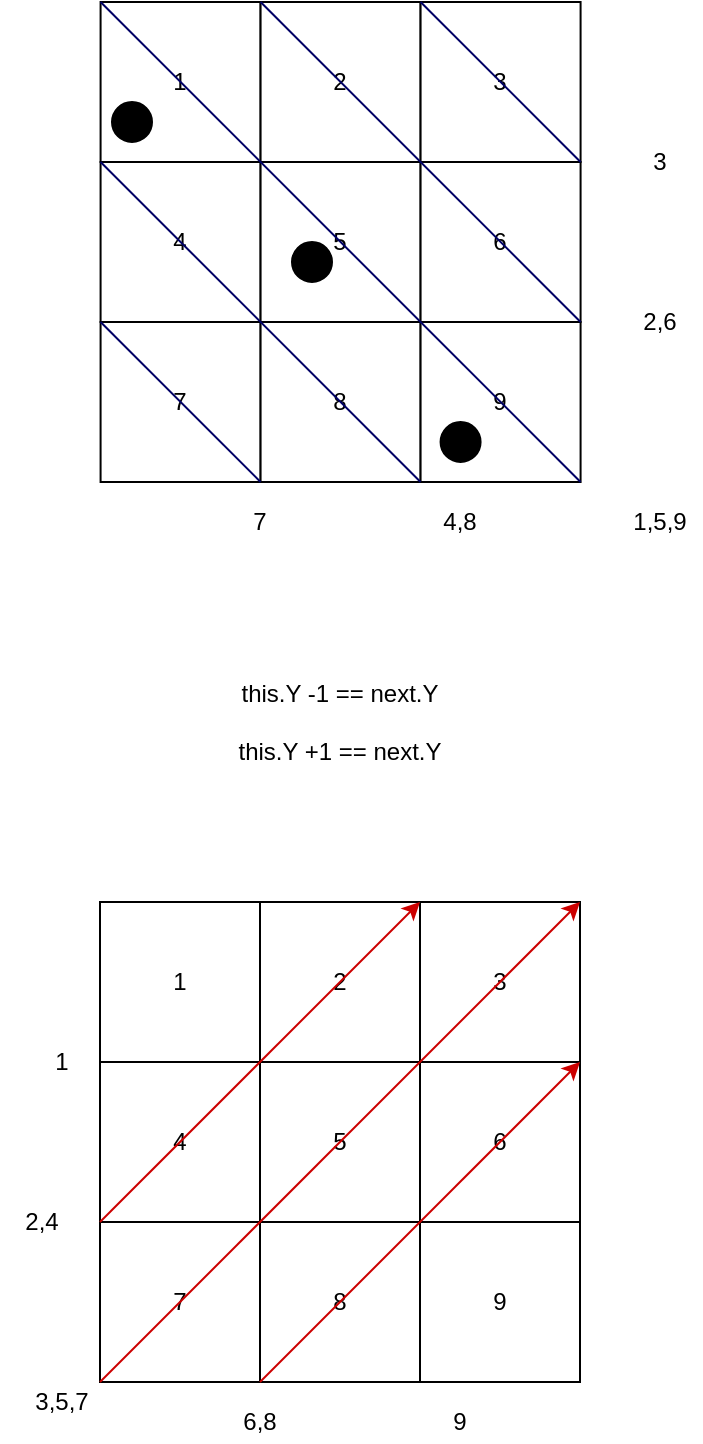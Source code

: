 <mxfile version="12.4.2" type="device" pages="5"><diagram id="hhUl_UIja0PKQaF3Jasj" name="Page-1"><mxGraphModel dx="1342" dy="823" grid="1" gridSize="10" guides="1" tooltips="1" connect="1" arrows="1" fold="1" page="1" pageScale="1" pageWidth="850" pageHeight="1100" math="0" shadow="0"><root><mxCell id="0"/><mxCell id="1" parent="0"/><mxCell id="qcINFOnxojFROwpeBeab-1" value="1" style="whiteSpace=wrap;html=1;aspect=fixed;" parent="1" vertex="1"><mxGeometry x="274.29" y="120" width="80" height="80" as="geometry"/></mxCell><mxCell id="qcINFOnxojFROwpeBeab-2" value="2" style="whiteSpace=wrap;html=1;aspect=fixed;" parent="1" vertex="1"><mxGeometry x="354.29" y="120" width="80" height="80" as="geometry"/></mxCell><mxCell id="qcINFOnxojFROwpeBeab-3" value="3" style="whiteSpace=wrap;html=1;aspect=fixed;" parent="1" vertex="1"><mxGeometry x="434.29" y="120" width="80" height="80" as="geometry"/></mxCell><mxCell id="qcINFOnxojFROwpeBeab-5" value="4" style="whiteSpace=wrap;html=1;aspect=fixed;" parent="1" vertex="1"><mxGeometry x="274.29" y="200" width="80" height="80" as="geometry"/></mxCell><mxCell id="qcINFOnxojFROwpeBeab-6" value="5" style="whiteSpace=wrap;html=1;aspect=fixed;" parent="1" vertex="1"><mxGeometry x="354.29" y="200" width="80" height="80" as="geometry"/></mxCell><mxCell id="qcINFOnxojFROwpeBeab-7" value="6" style="whiteSpace=wrap;html=1;aspect=fixed;" parent="1" vertex="1"><mxGeometry x="434.29" y="200" width="80" height="80" as="geometry"/></mxCell><mxCell id="qcINFOnxojFROwpeBeab-9" value="7" style="whiteSpace=wrap;html=1;aspect=fixed;" parent="1" vertex="1"><mxGeometry x="274.29" y="280" width="80" height="80" as="geometry"/></mxCell><mxCell id="qcINFOnxojFROwpeBeab-10" value="8" style="whiteSpace=wrap;html=1;aspect=fixed;" parent="1" vertex="1"><mxGeometry x="354.29" y="280" width="80" height="80" as="geometry"/></mxCell><mxCell id="qcINFOnxojFROwpeBeab-11" value="9" style="whiteSpace=wrap;html=1;aspect=fixed;" parent="1" vertex="1"><mxGeometry x="434.29" y="280" width="80" height="80" as="geometry"/></mxCell><mxCell id="qcINFOnxojFROwpeBeab-18" value="1,5,9" style="text;html=1;strokeColor=none;fillColor=none;align=center;verticalAlign=middle;whiteSpace=wrap;rounded=0;" parent="1" vertex="1"><mxGeometry x="534.29" y="370" width="40" height="20" as="geometry"/></mxCell><mxCell id="qcINFOnxojFROwpeBeab-19" value="4,8" style="text;html=1;strokeColor=none;fillColor=none;align=center;verticalAlign=middle;whiteSpace=wrap;rounded=0;" parent="1" vertex="1"><mxGeometry x="434.29" y="370" width="40" height="20" as="geometry"/></mxCell><mxCell id="qcINFOnxojFROwpeBeab-20" value="7" style="text;html=1;strokeColor=none;fillColor=none;align=center;verticalAlign=middle;whiteSpace=wrap;rounded=0;" parent="1" vertex="1"><mxGeometry x="334.29" y="370" width="40" height="20" as="geometry"/></mxCell><mxCell id="qcINFOnxojFROwpeBeab-21" value="2,6" style="text;html=1;strokeColor=none;fillColor=none;align=center;verticalAlign=middle;whiteSpace=wrap;rounded=0;" parent="1" vertex="1"><mxGeometry x="534.29" y="270" width="40" height="20" as="geometry"/></mxCell><mxCell id="qcINFOnxojFROwpeBeab-22" value="3" style="text;html=1;strokeColor=none;fillColor=none;align=center;verticalAlign=middle;whiteSpace=wrap;rounded=0;" parent="1" vertex="1"><mxGeometry x="534.29" y="190" width="40" height="20" as="geometry"/></mxCell><mxCell id="qcINFOnxojFROwpeBeab-24" value="" style="endArrow=none;html=1;strokeColor=#000066;entryX=0;entryY=0;entryDx=0;entryDy=0;exitX=1;exitY=1;exitDx=0;exitDy=0;" parent="1" source="qcINFOnxojFROwpeBeab-9" target="qcINFOnxojFROwpeBeab-9" edge="1"><mxGeometry width="50" height="50" relative="1" as="geometry"><mxPoint x="270" y="460" as="sourcePoint"/><mxPoint x="320" y="410" as="targetPoint"/></mxGeometry></mxCell><mxCell id="qcINFOnxojFROwpeBeab-26" value="" style="endArrow=none;html=1;strokeColor=#000066;entryX=0;entryY=0;entryDx=0;entryDy=0;exitX=1;exitY=1;exitDx=0;exitDy=0;" parent="1" source="qcINFOnxojFROwpeBeab-10" target="qcINFOnxojFROwpeBeab-5" edge="1"><mxGeometry width="50" height="50" relative="1" as="geometry"><mxPoint x="270" y="460" as="sourcePoint"/><mxPoint x="320" y="410" as="targetPoint"/></mxGeometry></mxCell><mxCell id="qcINFOnxojFROwpeBeab-28" value="" style="endArrow=none;html=1;strokeColor=#000066;entryX=0;entryY=0;entryDx=0;entryDy=0;exitX=1;exitY=1;exitDx=0;exitDy=0;" parent="1" source="qcINFOnxojFROwpeBeab-11" target="qcINFOnxojFROwpeBeab-1" edge="1"><mxGeometry width="50" height="50" relative="1" as="geometry"><mxPoint x="270" y="460" as="sourcePoint"/><mxPoint x="320" y="410" as="targetPoint"/></mxGeometry></mxCell><mxCell id="qcINFOnxojFROwpeBeab-29" value="" style="endArrow=none;html=1;strokeColor=#000066;entryX=0;entryY=0;entryDx=0;entryDy=0;exitX=1;exitY=1;exitDx=0;exitDy=0;" parent="1" source="qcINFOnxojFROwpeBeab-7" target="qcINFOnxojFROwpeBeab-2" edge="1"><mxGeometry width="50" height="50" relative="1" as="geometry"><mxPoint x="524.29" y="370" as="sourcePoint"/><mxPoint x="284.29" y="130" as="targetPoint"/></mxGeometry></mxCell><mxCell id="qcINFOnxojFROwpeBeab-30" value="" style="endArrow=none;html=1;strokeColor=#000066;entryX=0;entryY=0;entryDx=0;entryDy=0;exitX=1;exitY=1;exitDx=0;exitDy=0;" parent="1" source="qcINFOnxojFROwpeBeab-3" target="qcINFOnxojFROwpeBeab-3" edge="1"><mxGeometry width="50" height="50" relative="1" as="geometry"><mxPoint x="534.29" y="380" as="sourcePoint"/><mxPoint x="294.29" y="140" as="targetPoint"/></mxGeometry></mxCell><mxCell id="qcINFOnxojFROwpeBeab-50" value="1" style="whiteSpace=wrap;html=1;aspect=fixed;" parent="1" vertex="1"><mxGeometry x="274" y="570" width="80" height="80" as="geometry"/></mxCell><mxCell id="qcINFOnxojFROwpeBeab-51" value="2" style="whiteSpace=wrap;html=1;aspect=fixed;" parent="1" vertex="1"><mxGeometry x="354" y="570" width="80" height="80" as="geometry"/></mxCell><mxCell id="qcINFOnxojFROwpeBeab-52" value="3" style="whiteSpace=wrap;html=1;aspect=fixed;" parent="1" vertex="1"><mxGeometry x="434" y="570" width="80" height="80" as="geometry"/></mxCell><mxCell id="qcINFOnxojFROwpeBeab-53" value="4" style="whiteSpace=wrap;html=1;aspect=fixed;" parent="1" vertex="1"><mxGeometry x="274" y="650" width="80" height="80" as="geometry"/></mxCell><mxCell id="qcINFOnxojFROwpeBeab-54" value="5" style="whiteSpace=wrap;html=1;aspect=fixed;" parent="1" vertex="1"><mxGeometry x="354" y="650" width="80" height="80" as="geometry"/></mxCell><mxCell id="qcINFOnxojFROwpeBeab-55" value="6" style="whiteSpace=wrap;html=1;aspect=fixed;" parent="1" vertex="1"><mxGeometry x="434" y="650" width="80" height="80" as="geometry"/></mxCell><mxCell id="qcINFOnxojFROwpeBeab-56" value="7" style="whiteSpace=wrap;html=1;aspect=fixed;" parent="1" vertex="1"><mxGeometry x="274" y="730" width="80" height="80" as="geometry"/></mxCell><mxCell id="qcINFOnxojFROwpeBeab-57" value="8" style="whiteSpace=wrap;html=1;aspect=fixed;" parent="1" vertex="1"><mxGeometry x="354" y="730" width="80" height="80" as="geometry"/></mxCell><mxCell id="qcINFOnxojFROwpeBeab-58" value="9" style="whiteSpace=wrap;html=1;aspect=fixed;" parent="1" vertex="1"><mxGeometry x="434" y="730" width="80" height="80" as="geometry"/></mxCell><mxCell id="qcINFOnxojFROwpeBeab-59" value="3,5,7" style="text;html=1;strokeColor=none;fillColor=none;align=center;verticalAlign=middle;whiteSpace=wrap;rounded=0;" parent="1" vertex="1"><mxGeometry x="234.98" y="810" width="40" height="20" as="geometry"/></mxCell><mxCell id="qcINFOnxojFROwpeBeab-60" value="9" style="text;html=1;strokeColor=none;fillColor=none;align=center;verticalAlign=middle;whiteSpace=wrap;rounded=0;" parent="1" vertex="1"><mxGeometry x="434" y="820" width="40" height="20" as="geometry"/></mxCell><mxCell id="qcINFOnxojFROwpeBeab-61" value="6,8" style="text;html=1;strokeColor=none;fillColor=none;align=center;verticalAlign=middle;whiteSpace=wrap;rounded=0;" parent="1" vertex="1"><mxGeometry x="334" y="820" width="40" height="20" as="geometry"/></mxCell><mxCell id="qcINFOnxojFROwpeBeab-62" value="2,4" style="text;html=1;strokeColor=none;fillColor=none;align=center;verticalAlign=middle;whiteSpace=wrap;rounded=0;" parent="1" vertex="1"><mxGeometry x="224.98" y="720" width="40" height="20" as="geometry"/></mxCell><mxCell id="qcINFOnxojFROwpeBeab-63" value="1" style="text;html=1;strokeColor=none;fillColor=none;align=center;verticalAlign=middle;whiteSpace=wrap;rounded=0;" parent="1" vertex="1"><mxGeometry x="234.98" y="640" width="40" height="20" as="geometry"/></mxCell><mxCell id="k8RGMREsu56HZFb45iDx-1" value="" style="ellipse;whiteSpace=wrap;html=1;aspect=fixed;fillColor=#000000;" parent="1" vertex="1"><mxGeometry x="444.29" y="330" width="20" height="20" as="geometry"/></mxCell><mxCell id="k8RGMREsu56HZFb45iDx-2" value="" style="ellipse;whiteSpace=wrap;html=1;aspect=fixed;fillColor=#000000;" parent="1" vertex="1"><mxGeometry x="370" y="240" width="20" height="20" as="geometry"/></mxCell><mxCell id="k8RGMREsu56HZFb45iDx-3" value="this.Y -1 == next.Y&lt;br&gt;&lt;br&gt;this.Y +1 == next.Y&lt;br&gt;" style="text;html=1;strokeColor=none;fillColor=none;align=center;verticalAlign=middle;whiteSpace=wrap;rounded=0;" parent="1" vertex="1"><mxGeometry x="296.29" y="420" width="196" height="120" as="geometry"/></mxCell><mxCell id="k8RGMREsu56HZFb45iDx-5" value="" style="endArrow=classic;html=1;exitX=0;exitY=1;exitDx=0;exitDy=0;entryX=0;entryY=0;entryDx=0;entryDy=0;strokeColor=#CC0000;" parent="1" source="qcINFOnxojFROwpeBeab-53" target="qcINFOnxojFROwpeBeab-52" edge="1"><mxGeometry width="50" height="50" relative="1" as="geometry"><mxPoint x="220" y="910" as="sourcePoint"/><mxPoint x="270" y="860" as="targetPoint"/></mxGeometry></mxCell><mxCell id="k8RGMREsu56HZFb45iDx-6" value="" style="endArrow=classic;html=1;exitX=0;exitY=1;exitDx=0;exitDy=0;entryX=1;entryY=0;entryDx=0;entryDy=0;strokeColor=#CC0000;" parent="1" source="qcINFOnxojFROwpeBeab-56" target="qcINFOnxojFROwpeBeab-52" edge="1"><mxGeometry width="50" height="50" relative="1" as="geometry"><mxPoint x="284" y="740" as="sourcePoint"/><mxPoint x="444" y="580" as="targetPoint"/></mxGeometry></mxCell><mxCell id="k8RGMREsu56HZFb45iDx-7" value="" style="endArrow=classic;html=1;exitX=0;exitY=1;exitDx=0;exitDy=0;entryX=1;entryY=0;entryDx=0;entryDy=0;strokeColor=#CC0000;" parent="1" source="qcINFOnxojFROwpeBeab-57" target="qcINFOnxojFROwpeBeab-55" edge="1"><mxGeometry width="50" height="50" relative="1" as="geometry"><mxPoint x="284" y="820" as="sourcePoint"/><mxPoint x="524" y="580" as="targetPoint"/></mxGeometry></mxCell><mxCell id="MNphovebFji5zOaFqgXh-1" value="" style="ellipse;whiteSpace=wrap;html=1;aspect=fixed;fillColor=#000000;" vertex="1" parent="1"><mxGeometry x="280" y="170" width="20" height="20" as="geometry"/></mxCell></root></mxGraphModel></diagram><diagram id="cRPi8avUScHM-fkSyUWS" name="Page-2"><mxGraphModel dx="1342" dy="823" grid="1" gridSize="10" guides="1" tooltips="1" connect="1" arrows="1" fold="1" page="1" pageScale="1" pageWidth="850" pageHeight="1100" math="0" shadow="0"><root><mxCell id="-0-dJhQIbAr1tZPtdvLm-0"/><mxCell id="-0-dJhQIbAr1tZPtdvLm-1" parent="-0-dJhQIbAr1tZPtdvLm-0"/><mxCell id="-0-dJhQIbAr1tZPtdvLm-2" value="A1" style="whiteSpace=wrap;html=1;aspect=fixed;" parent="-0-dJhQIbAr1tZPtdvLm-1" vertex="1"><mxGeometry x="20" y="20" width="80" height="80" as="geometry"/></mxCell><mxCell id="-0-dJhQIbAr1tZPtdvLm-3" value="A2" style="whiteSpace=wrap;html=1;aspect=fixed;" parent="-0-dJhQIbAr1tZPtdvLm-1" vertex="1"><mxGeometry x="100" y="20" width="80" height="80" as="geometry"/></mxCell><mxCell id="-0-dJhQIbAr1tZPtdvLm-4" value="A3" style="whiteSpace=wrap;html=1;aspect=fixed;" parent="-0-dJhQIbAr1tZPtdvLm-1" vertex="1"><mxGeometry x="180" y="20" width="80" height="80" as="geometry"/></mxCell><mxCell id="-0-dJhQIbAr1tZPtdvLm-5" value="A4" style="whiteSpace=wrap;html=1;aspect=fixed;" parent="-0-dJhQIbAr1tZPtdvLm-1" vertex="1"><mxGeometry x="260" y="20" width="80" height="80" as="geometry"/></mxCell><mxCell id="-0-dJhQIbAr1tZPtdvLm-6" value="A5" style="whiteSpace=wrap;html=1;aspect=fixed;" parent="-0-dJhQIbAr1tZPtdvLm-1" vertex="1"><mxGeometry x="340" y="20" width="80" height="80" as="geometry"/></mxCell><mxCell id="-0-dJhQIbAr1tZPtdvLm-7" value="A6" style="whiteSpace=wrap;html=1;aspect=fixed;" parent="-0-dJhQIbAr1tZPtdvLm-1" vertex="1"><mxGeometry x="420" y="20" width="80" height="80" as="geometry"/></mxCell><mxCell id="-0-dJhQIbAr1tZPtdvLm-8" value="A7" style="whiteSpace=wrap;html=1;aspect=fixed;" parent="-0-dJhQIbAr1tZPtdvLm-1" vertex="1"><mxGeometry x="500" y="20" width="80" height="80" as="geometry"/></mxCell><mxCell id="-0-dJhQIbAr1tZPtdvLm-9" value="A8" style="whiteSpace=wrap;html=1;aspect=fixed;" parent="-0-dJhQIbAr1tZPtdvLm-1" vertex="1"><mxGeometry x="580" y="20" width="80" height="80" as="geometry"/></mxCell><mxCell id="-0-dJhQIbAr1tZPtdvLm-10" value="B1" style="whiteSpace=wrap;html=1;aspect=fixed;" parent="-0-dJhQIbAr1tZPtdvLm-1" vertex="1"><mxGeometry x="20" y="100" width="80" height="80" as="geometry"/></mxCell><mxCell id="-0-dJhQIbAr1tZPtdvLm-11" value="B2" style="whiteSpace=wrap;html=1;aspect=fixed;" parent="-0-dJhQIbAr1tZPtdvLm-1" vertex="1"><mxGeometry x="100" y="100" width="80" height="80" as="geometry"/></mxCell><mxCell id="-0-dJhQIbAr1tZPtdvLm-12" value="B3" style="whiteSpace=wrap;html=1;aspect=fixed;" parent="-0-dJhQIbAr1tZPtdvLm-1" vertex="1"><mxGeometry x="180" y="100" width="80" height="80" as="geometry"/></mxCell><mxCell id="-0-dJhQIbAr1tZPtdvLm-13" value="B4" style="whiteSpace=wrap;html=1;aspect=fixed;" parent="-0-dJhQIbAr1tZPtdvLm-1" vertex="1"><mxGeometry x="260" y="100" width="80" height="80" as="geometry"/></mxCell><mxCell id="-0-dJhQIbAr1tZPtdvLm-14" value="B5" style="whiteSpace=wrap;html=1;aspect=fixed;" parent="-0-dJhQIbAr1tZPtdvLm-1" vertex="1"><mxGeometry x="340" y="100" width="80" height="80" as="geometry"/></mxCell><mxCell id="-0-dJhQIbAr1tZPtdvLm-15" value="B6" style="whiteSpace=wrap;html=1;aspect=fixed;" parent="-0-dJhQIbAr1tZPtdvLm-1" vertex="1"><mxGeometry x="420" y="100" width="80" height="80" as="geometry"/></mxCell><mxCell id="-0-dJhQIbAr1tZPtdvLm-16" value="B7" style="whiteSpace=wrap;html=1;aspect=fixed;" parent="-0-dJhQIbAr1tZPtdvLm-1" vertex="1"><mxGeometry x="500" y="100" width="80" height="80" as="geometry"/></mxCell><mxCell id="-0-dJhQIbAr1tZPtdvLm-17" value="B8" style="whiteSpace=wrap;html=1;aspect=fixed;" parent="-0-dJhQIbAr1tZPtdvLm-1" vertex="1"><mxGeometry x="580" y="100" width="80" height="80" as="geometry"/></mxCell><mxCell id="-0-dJhQIbAr1tZPtdvLm-18" value="C1" style="whiteSpace=wrap;html=1;aspect=fixed;" parent="-0-dJhQIbAr1tZPtdvLm-1" vertex="1"><mxGeometry x="20" y="180" width="80" height="80" as="geometry"/></mxCell><mxCell id="-0-dJhQIbAr1tZPtdvLm-19" value="C2" style="whiteSpace=wrap;html=1;aspect=fixed;" parent="-0-dJhQIbAr1tZPtdvLm-1" vertex="1"><mxGeometry x="100" y="180" width="80" height="80" as="geometry"/></mxCell><mxCell id="-0-dJhQIbAr1tZPtdvLm-20" value="C3" style="whiteSpace=wrap;html=1;aspect=fixed;" parent="-0-dJhQIbAr1tZPtdvLm-1" vertex="1"><mxGeometry x="180" y="180" width="80" height="80" as="geometry"/></mxCell><mxCell id="-0-dJhQIbAr1tZPtdvLm-21" value="C4" style="whiteSpace=wrap;html=1;aspect=fixed;" parent="-0-dJhQIbAr1tZPtdvLm-1" vertex="1"><mxGeometry x="260" y="180" width="80" height="80" as="geometry"/></mxCell><mxCell id="-0-dJhQIbAr1tZPtdvLm-22" value="C5" style="whiteSpace=wrap;html=1;aspect=fixed;" parent="-0-dJhQIbAr1tZPtdvLm-1" vertex="1"><mxGeometry x="340" y="180" width="80" height="80" as="geometry"/></mxCell><mxCell id="-0-dJhQIbAr1tZPtdvLm-23" value="C6" style="whiteSpace=wrap;html=1;aspect=fixed;" parent="-0-dJhQIbAr1tZPtdvLm-1" vertex="1"><mxGeometry x="420" y="180" width="80" height="80" as="geometry"/></mxCell><mxCell id="-0-dJhQIbAr1tZPtdvLm-24" value="C7" style="whiteSpace=wrap;html=1;aspect=fixed;" parent="-0-dJhQIbAr1tZPtdvLm-1" vertex="1"><mxGeometry x="500" y="180" width="80" height="80" as="geometry"/></mxCell><mxCell id="-0-dJhQIbAr1tZPtdvLm-25" value="C8" style="whiteSpace=wrap;html=1;aspect=fixed;" parent="-0-dJhQIbAr1tZPtdvLm-1" vertex="1"><mxGeometry x="580" y="180" width="80" height="80" as="geometry"/></mxCell><mxCell id="-0-dJhQIbAr1tZPtdvLm-26" value="D1" style="whiteSpace=wrap;html=1;aspect=fixed;" parent="-0-dJhQIbAr1tZPtdvLm-1" vertex="1"><mxGeometry x="20" y="260" width="80" height="80" as="geometry"/></mxCell><mxCell id="-0-dJhQIbAr1tZPtdvLm-27" value="D2" style="whiteSpace=wrap;html=1;aspect=fixed;" parent="-0-dJhQIbAr1tZPtdvLm-1" vertex="1"><mxGeometry x="100" y="260" width="80" height="80" as="geometry"/></mxCell><mxCell id="-0-dJhQIbAr1tZPtdvLm-28" value="D3" style="whiteSpace=wrap;html=1;aspect=fixed;" parent="-0-dJhQIbAr1tZPtdvLm-1" vertex="1"><mxGeometry x="180" y="260" width="80" height="80" as="geometry"/></mxCell><mxCell id="-0-dJhQIbAr1tZPtdvLm-29" value="D4" style="whiteSpace=wrap;html=1;aspect=fixed;" parent="-0-dJhQIbAr1tZPtdvLm-1" vertex="1"><mxGeometry x="260" y="260" width="80" height="80" as="geometry"/></mxCell><mxCell id="-0-dJhQIbAr1tZPtdvLm-30" value="D5" style="whiteSpace=wrap;html=1;aspect=fixed;" parent="-0-dJhQIbAr1tZPtdvLm-1" vertex="1"><mxGeometry x="340" y="260" width="80" height="80" as="geometry"/></mxCell><mxCell id="-0-dJhQIbAr1tZPtdvLm-31" value="D6" style="whiteSpace=wrap;html=1;aspect=fixed;" parent="-0-dJhQIbAr1tZPtdvLm-1" vertex="1"><mxGeometry x="420" y="260" width="80" height="80" as="geometry"/></mxCell><mxCell id="-0-dJhQIbAr1tZPtdvLm-32" value="D7" style="whiteSpace=wrap;html=1;aspect=fixed;" parent="-0-dJhQIbAr1tZPtdvLm-1" vertex="1"><mxGeometry x="500" y="260" width="80" height="80" as="geometry"/></mxCell><mxCell id="-0-dJhQIbAr1tZPtdvLm-33" value="D8" style="whiteSpace=wrap;html=1;aspect=fixed;" parent="-0-dJhQIbAr1tZPtdvLm-1" vertex="1"><mxGeometry x="580" y="260" width="80" height="80" as="geometry"/></mxCell><mxCell id="-0-dJhQIbAr1tZPtdvLm-34" value="E1" style="whiteSpace=wrap;html=1;aspect=fixed;" parent="-0-dJhQIbAr1tZPtdvLm-1" vertex="1"><mxGeometry x="20" y="340" width="80" height="80" as="geometry"/></mxCell><mxCell id="-0-dJhQIbAr1tZPtdvLm-35" value="E2" style="whiteSpace=wrap;html=1;aspect=fixed;" parent="-0-dJhQIbAr1tZPtdvLm-1" vertex="1"><mxGeometry x="100" y="340" width="80" height="80" as="geometry"/></mxCell><mxCell id="-0-dJhQIbAr1tZPtdvLm-36" value="E3" style="whiteSpace=wrap;html=1;aspect=fixed;" parent="-0-dJhQIbAr1tZPtdvLm-1" vertex="1"><mxGeometry x="180" y="340" width="80" height="80" as="geometry"/></mxCell><mxCell id="-0-dJhQIbAr1tZPtdvLm-37" value="E4" style="whiteSpace=wrap;html=1;aspect=fixed;" parent="-0-dJhQIbAr1tZPtdvLm-1" vertex="1"><mxGeometry x="260" y="340" width="80" height="80" as="geometry"/></mxCell><mxCell id="-0-dJhQIbAr1tZPtdvLm-38" value="E5" style="whiteSpace=wrap;html=1;aspect=fixed;" parent="-0-dJhQIbAr1tZPtdvLm-1" vertex="1"><mxGeometry x="340" y="340" width="80" height="80" as="geometry"/></mxCell><mxCell id="-0-dJhQIbAr1tZPtdvLm-39" value="E6" style="whiteSpace=wrap;html=1;aspect=fixed;" parent="-0-dJhQIbAr1tZPtdvLm-1" vertex="1"><mxGeometry x="420" y="340" width="80" height="80" as="geometry"/></mxCell><mxCell id="-0-dJhQIbAr1tZPtdvLm-40" value="E7" style="whiteSpace=wrap;html=1;aspect=fixed;" parent="-0-dJhQIbAr1tZPtdvLm-1" vertex="1"><mxGeometry x="500" y="340" width="80" height="80" as="geometry"/></mxCell><mxCell id="-0-dJhQIbAr1tZPtdvLm-41" value="E8" style="whiteSpace=wrap;html=1;aspect=fixed;" parent="-0-dJhQIbAr1tZPtdvLm-1" vertex="1"><mxGeometry x="580" y="340" width="80" height="80" as="geometry"/></mxCell><mxCell id="-0-dJhQIbAr1tZPtdvLm-42" value="F1" style="whiteSpace=wrap;html=1;aspect=fixed;" parent="-0-dJhQIbAr1tZPtdvLm-1" vertex="1"><mxGeometry x="20" y="420" width="80" height="80" as="geometry"/></mxCell><mxCell id="-0-dJhQIbAr1tZPtdvLm-43" value="F2" style="whiteSpace=wrap;html=1;aspect=fixed;" parent="-0-dJhQIbAr1tZPtdvLm-1" vertex="1"><mxGeometry x="100" y="420" width="80" height="80" as="geometry"/></mxCell><mxCell id="-0-dJhQIbAr1tZPtdvLm-44" value="F3" style="whiteSpace=wrap;html=1;aspect=fixed;" parent="-0-dJhQIbAr1tZPtdvLm-1" vertex="1"><mxGeometry x="180" y="420" width="80" height="80" as="geometry"/></mxCell><mxCell id="-0-dJhQIbAr1tZPtdvLm-45" value="F4" style="whiteSpace=wrap;html=1;aspect=fixed;" parent="-0-dJhQIbAr1tZPtdvLm-1" vertex="1"><mxGeometry x="260" y="420" width="80" height="80" as="geometry"/></mxCell><mxCell id="-0-dJhQIbAr1tZPtdvLm-46" value="F5" style="whiteSpace=wrap;html=1;aspect=fixed;" parent="-0-dJhQIbAr1tZPtdvLm-1" vertex="1"><mxGeometry x="340" y="420" width="80" height="80" as="geometry"/></mxCell><mxCell id="-0-dJhQIbAr1tZPtdvLm-47" value="F6" style="whiteSpace=wrap;html=1;aspect=fixed;" parent="-0-dJhQIbAr1tZPtdvLm-1" vertex="1"><mxGeometry x="420" y="420" width="80" height="80" as="geometry"/></mxCell><mxCell id="-0-dJhQIbAr1tZPtdvLm-48" value="F7" style="whiteSpace=wrap;html=1;aspect=fixed;" parent="-0-dJhQIbAr1tZPtdvLm-1" vertex="1"><mxGeometry x="500" y="420" width="80" height="80" as="geometry"/></mxCell><mxCell id="-0-dJhQIbAr1tZPtdvLm-49" value="F8" style="whiteSpace=wrap;html=1;aspect=fixed;" parent="-0-dJhQIbAr1tZPtdvLm-1" vertex="1"><mxGeometry x="580" y="420" width="80" height="80" as="geometry"/></mxCell><mxCell id="-0-dJhQIbAr1tZPtdvLm-50" value="G1" style="whiteSpace=wrap;html=1;aspect=fixed;" parent="-0-dJhQIbAr1tZPtdvLm-1" vertex="1"><mxGeometry x="20" y="500" width="80" height="80" as="geometry"/></mxCell><mxCell id="-0-dJhQIbAr1tZPtdvLm-51" value="G2" style="whiteSpace=wrap;html=1;aspect=fixed;" parent="-0-dJhQIbAr1tZPtdvLm-1" vertex="1"><mxGeometry x="100" y="500" width="80" height="80" as="geometry"/></mxCell><mxCell id="-0-dJhQIbAr1tZPtdvLm-52" value="G3" style="whiteSpace=wrap;html=1;aspect=fixed;" parent="-0-dJhQIbAr1tZPtdvLm-1" vertex="1"><mxGeometry x="180" y="500" width="80" height="80" as="geometry"/></mxCell><mxCell id="-0-dJhQIbAr1tZPtdvLm-53" value="G4" style="whiteSpace=wrap;html=1;aspect=fixed;" parent="-0-dJhQIbAr1tZPtdvLm-1" vertex="1"><mxGeometry x="260" y="500" width="80" height="80" as="geometry"/></mxCell><mxCell id="-0-dJhQIbAr1tZPtdvLm-54" value="G5" style="whiteSpace=wrap;html=1;aspect=fixed;" parent="-0-dJhQIbAr1tZPtdvLm-1" vertex="1"><mxGeometry x="340" y="500" width="80" height="80" as="geometry"/></mxCell><mxCell id="-0-dJhQIbAr1tZPtdvLm-55" value="G6" style="whiteSpace=wrap;html=1;aspect=fixed;" parent="-0-dJhQIbAr1tZPtdvLm-1" vertex="1"><mxGeometry x="420" y="500" width="80" height="80" as="geometry"/></mxCell><mxCell id="-0-dJhQIbAr1tZPtdvLm-56" value="G7" style="whiteSpace=wrap;html=1;aspect=fixed;" parent="-0-dJhQIbAr1tZPtdvLm-1" vertex="1"><mxGeometry x="500" y="500" width="80" height="80" as="geometry"/></mxCell><mxCell id="-0-dJhQIbAr1tZPtdvLm-57" value="G8" style="whiteSpace=wrap;html=1;aspect=fixed;" parent="-0-dJhQIbAr1tZPtdvLm-1" vertex="1"><mxGeometry x="580" y="500" width="80" height="80" as="geometry"/></mxCell><mxCell id="-0-dJhQIbAr1tZPtdvLm-58" value="H1" style="whiteSpace=wrap;html=1;aspect=fixed;" parent="-0-dJhQIbAr1tZPtdvLm-1" vertex="1"><mxGeometry x="20" y="580" width="80" height="80" as="geometry"/></mxCell><mxCell id="-0-dJhQIbAr1tZPtdvLm-59" value="H2" style="whiteSpace=wrap;html=1;aspect=fixed;" parent="-0-dJhQIbAr1tZPtdvLm-1" vertex="1"><mxGeometry x="100" y="580" width="80" height="80" as="geometry"/></mxCell><mxCell id="-0-dJhQIbAr1tZPtdvLm-60" value="H3" style="whiteSpace=wrap;html=1;aspect=fixed;" parent="-0-dJhQIbAr1tZPtdvLm-1" vertex="1"><mxGeometry x="180" y="580" width="80" height="80" as="geometry"/></mxCell><mxCell id="-0-dJhQIbAr1tZPtdvLm-61" value="H4" style="whiteSpace=wrap;html=1;aspect=fixed;" parent="-0-dJhQIbAr1tZPtdvLm-1" vertex="1"><mxGeometry x="260" y="580" width="80" height="80" as="geometry"/></mxCell><mxCell id="-0-dJhQIbAr1tZPtdvLm-62" value="H5" style="whiteSpace=wrap;html=1;aspect=fixed;" parent="-0-dJhQIbAr1tZPtdvLm-1" vertex="1"><mxGeometry x="340" y="580" width="80" height="80" as="geometry"/></mxCell><mxCell id="-0-dJhQIbAr1tZPtdvLm-63" value="H6" style="whiteSpace=wrap;html=1;aspect=fixed;" parent="-0-dJhQIbAr1tZPtdvLm-1" vertex="1"><mxGeometry x="420" y="580" width="80" height="80" as="geometry"/></mxCell><mxCell id="-0-dJhQIbAr1tZPtdvLm-64" value="H7" style="whiteSpace=wrap;html=1;aspect=fixed;" parent="-0-dJhQIbAr1tZPtdvLm-1" vertex="1"><mxGeometry x="500" y="580" width="80" height="80" as="geometry"/></mxCell><mxCell id="-0-dJhQIbAr1tZPtdvLm-65" value="H8" style="whiteSpace=wrap;html=1;aspect=fixed;" parent="-0-dJhQIbAr1tZPtdvLm-1" vertex="1"><mxGeometry x="580" y="580" width="80" height="80" as="geometry"/></mxCell><mxCell id="gYcisJ5dhlKkaqTm2_Nb-1" style="edgeStyle=none;rounded=0;orthogonalLoop=1;jettySize=auto;html=1;exitX=0;exitY=0;exitDx=0;exitDy=0;entryX=1;entryY=1;entryDx=0;entryDy=0;strokeColor=#000066;" parent="-0-dJhQIbAr1tZPtdvLm-1" source="-0-dJhQIbAr1tZPtdvLm-2" target="-0-dJhQIbAr1tZPtdvLm-65" edge="1"><mxGeometry relative="1" as="geometry"/></mxCell><mxCell id="gYcisJ5dhlKkaqTm2_Nb-2" style="edgeStyle=none;rounded=0;orthogonalLoop=1;jettySize=auto;html=1;exitX=0;exitY=0;exitDx=0;exitDy=0;entryX=1;entryY=1;entryDx=0;entryDy=0;strokeColor=#000066;" parent="-0-dJhQIbAr1tZPtdvLm-1" source="-0-dJhQIbAr1tZPtdvLm-10" target="-0-dJhQIbAr1tZPtdvLm-64" edge="1"><mxGeometry relative="1" as="geometry"/></mxCell><mxCell id="gYcisJ5dhlKkaqTm2_Nb-3" style="edgeStyle=none;rounded=0;orthogonalLoop=1;jettySize=auto;html=1;exitX=0;exitY=0;exitDx=0;exitDy=0;entryX=1;entryY=1;entryDx=0;entryDy=0;strokeColor=#000066;" parent="-0-dJhQIbAr1tZPtdvLm-1" source="-0-dJhQIbAr1tZPtdvLm-18" target="-0-dJhQIbAr1tZPtdvLm-63" edge="1"><mxGeometry relative="1" as="geometry"/></mxCell><mxCell id="gYcisJ5dhlKkaqTm2_Nb-4" style="edgeStyle=none;rounded=0;orthogonalLoop=1;jettySize=auto;html=1;exitX=0;exitY=0;exitDx=0;exitDy=0;entryX=1;entryY=1;entryDx=0;entryDy=0;strokeColor=#000066;" parent="-0-dJhQIbAr1tZPtdvLm-1" source="-0-dJhQIbAr1tZPtdvLm-26" target="-0-dJhQIbAr1tZPtdvLm-62" edge="1"><mxGeometry relative="1" as="geometry"/></mxCell><mxCell id="gYcisJ5dhlKkaqTm2_Nb-5" style="edgeStyle=none;rounded=0;orthogonalLoop=1;jettySize=auto;html=1;exitX=0;exitY=0;exitDx=0;exitDy=0;entryX=1;entryY=1;entryDx=0;entryDy=0;strokeColor=#000066;" parent="-0-dJhQIbAr1tZPtdvLm-1" source="-0-dJhQIbAr1tZPtdvLm-34" target="-0-dJhQIbAr1tZPtdvLm-61" edge="1"><mxGeometry relative="1" as="geometry"/></mxCell><mxCell id="gYcisJ5dhlKkaqTm2_Nb-6" style="edgeStyle=none;rounded=0;orthogonalLoop=1;jettySize=auto;html=1;exitX=0;exitY=0;exitDx=0;exitDy=0;entryX=1;entryY=1;entryDx=0;entryDy=0;strokeColor=#000066;" parent="-0-dJhQIbAr1tZPtdvLm-1" source="-0-dJhQIbAr1tZPtdvLm-42" target="-0-dJhQIbAr1tZPtdvLm-60" edge="1"><mxGeometry relative="1" as="geometry"/></mxCell><mxCell id="gYcisJ5dhlKkaqTm2_Nb-7" style="edgeStyle=none;rounded=0;orthogonalLoop=1;jettySize=auto;html=1;exitX=0;exitY=0;exitDx=0;exitDy=0;entryX=1;entryY=1;entryDx=0;entryDy=0;strokeColor=#000066;" parent="-0-dJhQIbAr1tZPtdvLm-1" source="-0-dJhQIbAr1tZPtdvLm-50" target="-0-dJhQIbAr1tZPtdvLm-59" edge="1"><mxGeometry relative="1" as="geometry"/></mxCell><mxCell id="gYcisJ5dhlKkaqTm2_Nb-8" style="edgeStyle=none;rounded=0;orthogonalLoop=1;jettySize=auto;html=1;exitX=0;exitY=0;exitDx=0;exitDy=0;entryX=1;entryY=1;entryDx=0;entryDy=0;strokeColor=#000066;" parent="-0-dJhQIbAr1tZPtdvLm-1" source="-0-dJhQIbAr1tZPtdvLm-58" target="-0-dJhQIbAr1tZPtdvLm-58" edge="1"><mxGeometry relative="1" as="geometry"/></mxCell><mxCell id="gYcisJ5dhlKkaqTm2_Nb-9" style="edgeStyle=none;rounded=0;orthogonalLoop=1;jettySize=auto;html=1;exitX=0;exitY=0;exitDx=0;exitDy=0;entryX=1;entryY=1;entryDx=0;entryDy=0;strokeColor=#000066;" parent="-0-dJhQIbAr1tZPtdvLm-1" source="-0-dJhQIbAr1tZPtdvLm-3" target="-0-dJhQIbAr1tZPtdvLm-57" edge="1"><mxGeometry relative="1" as="geometry"/></mxCell><mxCell id="5cX6wpFSPjs_AkjhnDuZ-0" style="edgeStyle=none;rounded=0;orthogonalLoop=1;jettySize=auto;html=1;exitX=0;exitY=0;exitDx=0;exitDy=0;entryX=1;entryY=1;entryDx=0;entryDy=0;strokeColor=#000066;" parent="-0-dJhQIbAr1tZPtdvLm-1" source="-0-dJhQIbAr1tZPtdvLm-4" target="-0-dJhQIbAr1tZPtdvLm-49" edge="1"><mxGeometry relative="1" as="geometry"/></mxCell><mxCell id="5cX6wpFSPjs_AkjhnDuZ-1" style="edgeStyle=none;rounded=0;orthogonalLoop=1;jettySize=auto;html=1;exitX=0;exitY=0;exitDx=0;exitDy=0;entryX=1;entryY=1;entryDx=0;entryDy=0;strokeColor=#000066;" parent="-0-dJhQIbAr1tZPtdvLm-1" source="-0-dJhQIbAr1tZPtdvLm-5" target="-0-dJhQIbAr1tZPtdvLm-41" edge="1"><mxGeometry relative="1" as="geometry"/></mxCell><mxCell id="5cX6wpFSPjs_AkjhnDuZ-2" style="edgeStyle=none;rounded=0;orthogonalLoop=1;jettySize=auto;html=1;exitX=0;exitY=0;exitDx=0;exitDy=0;entryX=1;entryY=0;entryDx=0;entryDy=0;strokeColor=#000066;" parent="-0-dJhQIbAr1tZPtdvLm-1" source="-0-dJhQIbAr1tZPtdvLm-6" target="-0-dJhQIbAr1tZPtdvLm-41" edge="1"><mxGeometry relative="1" as="geometry"/></mxCell><mxCell id="5cX6wpFSPjs_AkjhnDuZ-3" style="edgeStyle=none;rounded=0;orthogonalLoop=1;jettySize=auto;html=1;exitX=1;exitY=0;exitDx=0;exitDy=0;entryX=1;entryY=1;entryDx=0;entryDy=0;strokeColor=#000066;" parent="-0-dJhQIbAr1tZPtdvLm-1" source="-0-dJhQIbAr1tZPtdvLm-6" target="-0-dJhQIbAr1tZPtdvLm-25" edge="1"><mxGeometry relative="1" as="geometry"/></mxCell><mxCell id="5cX6wpFSPjs_AkjhnDuZ-4" style="edgeStyle=none;rounded=0;orthogonalLoop=1;jettySize=auto;html=1;exitX=1;exitY=0;exitDx=0;exitDy=0;entryX=1;entryY=0;entryDx=0;entryDy=0;strokeColor=#000066;" parent="-0-dJhQIbAr1tZPtdvLm-1" source="-0-dJhQIbAr1tZPtdvLm-7" target="-0-dJhQIbAr1tZPtdvLm-25" edge="1"><mxGeometry relative="1" as="geometry"/></mxCell><mxCell id="5cX6wpFSPjs_AkjhnDuZ-5" style="edgeStyle=none;rounded=0;orthogonalLoop=1;jettySize=auto;html=1;exitX=0;exitY=0;exitDx=0;exitDy=0;entryX=1;entryY=0;entryDx=0;entryDy=0;strokeColor=#000066;" parent="-0-dJhQIbAr1tZPtdvLm-1" source="-0-dJhQIbAr1tZPtdvLm-9" target="-0-dJhQIbAr1tZPtdvLm-17" edge="1"><mxGeometry relative="1" as="geometry"/></mxCell></root></mxGraphModel></diagram><diagram id="YNIQTZosLHVJLiz_UI21" name="Page-3"><mxGraphModel dx="1342" dy="823" grid="1" gridSize="10" guides="1" tooltips="1" connect="1" arrows="1" fold="1" page="1" pageScale="1" pageWidth="850" pageHeight="1100" math="0" shadow="0"><root><mxCell id="UHWHvLBby1FwCon9CFqI-0"/><mxCell id="UHWHvLBby1FwCon9CFqI-1" parent="UHWHvLBby1FwCon9CFqI-0"/><mxCell id="UHWHvLBby1FwCon9CFqI-2" value="A1" style="whiteSpace=wrap;html=1;aspect=fixed;" parent="UHWHvLBby1FwCon9CFqI-1" vertex="1"><mxGeometry x="20" y="20" width="80" height="80" as="geometry"/></mxCell><mxCell id="UHWHvLBby1FwCon9CFqI-3" value="A2" style="whiteSpace=wrap;html=1;aspect=fixed;" parent="UHWHvLBby1FwCon9CFqI-1" vertex="1"><mxGeometry x="100" y="20" width="80" height="80" as="geometry"/></mxCell><mxCell id="UHWHvLBby1FwCon9CFqI-4" value="A3" style="whiteSpace=wrap;html=1;aspect=fixed;" parent="UHWHvLBby1FwCon9CFqI-1" vertex="1"><mxGeometry x="180" y="20" width="80" height="80" as="geometry"/></mxCell><mxCell id="UHWHvLBby1FwCon9CFqI-5" value="A4" style="whiteSpace=wrap;html=1;aspect=fixed;" parent="UHWHvLBby1FwCon9CFqI-1" vertex="1"><mxGeometry x="260" y="20" width="80" height="80" as="geometry"/></mxCell><mxCell id="UHWHvLBby1FwCon9CFqI-6" value="A5" style="whiteSpace=wrap;html=1;aspect=fixed;" parent="UHWHvLBby1FwCon9CFqI-1" vertex="1"><mxGeometry x="340" y="20" width="80" height="80" as="geometry"/></mxCell><mxCell id="UHWHvLBby1FwCon9CFqI-7" value="A6" style="whiteSpace=wrap;html=1;aspect=fixed;" parent="UHWHvLBby1FwCon9CFqI-1" vertex="1"><mxGeometry x="420" y="20" width="80" height="80" as="geometry"/></mxCell><mxCell id="UHWHvLBby1FwCon9CFqI-8" value="A7" style="whiteSpace=wrap;html=1;aspect=fixed;" parent="UHWHvLBby1FwCon9CFqI-1" vertex="1"><mxGeometry x="500" y="20" width="80" height="80" as="geometry"/></mxCell><mxCell id="UHWHvLBby1FwCon9CFqI-9" value="A8" style="whiteSpace=wrap;html=1;aspect=fixed;" parent="UHWHvLBby1FwCon9CFqI-1" vertex="1"><mxGeometry x="580" y="20" width="80" height="80" as="geometry"/></mxCell><mxCell id="UHWHvLBby1FwCon9CFqI-10" value="B1" style="whiteSpace=wrap;html=1;aspect=fixed;" parent="UHWHvLBby1FwCon9CFqI-1" vertex="1"><mxGeometry x="20" y="100" width="80" height="80" as="geometry"/></mxCell><mxCell id="UHWHvLBby1FwCon9CFqI-11" value="B2" style="whiteSpace=wrap;html=1;aspect=fixed;" parent="UHWHvLBby1FwCon9CFqI-1" vertex="1"><mxGeometry x="100" y="100" width="80" height="80" as="geometry"/></mxCell><mxCell id="UHWHvLBby1FwCon9CFqI-12" value="B3" style="whiteSpace=wrap;html=1;aspect=fixed;" parent="UHWHvLBby1FwCon9CFqI-1" vertex="1"><mxGeometry x="180" y="100" width="80" height="80" as="geometry"/></mxCell><mxCell id="UHWHvLBby1FwCon9CFqI-13" value="B4" style="whiteSpace=wrap;html=1;aspect=fixed;" parent="UHWHvLBby1FwCon9CFqI-1" vertex="1"><mxGeometry x="260" y="100" width="80" height="80" as="geometry"/></mxCell><mxCell id="UHWHvLBby1FwCon9CFqI-14" value="B5" style="whiteSpace=wrap;html=1;aspect=fixed;" parent="UHWHvLBby1FwCon9CFqI-1" vertex="1"><mxGeometry x="340" y="100" width="80" height="80" as="geometry"/></mxCell><mxCell id="UHWHvLBby1FwCon9CFqI-15" value="B6" style="whiteSpace=wrap;html=1;aspect=fixed;" parent="UHWHvLBby1FwCon9CFqI-1" vertex="1"><mxGeometry x="420" y="100" width="80" height="80" as="geometry"/></mxCell><mxCell id="UHWHvLBby1FwCon9CFqI-16" value="B7" style="whiteSpace=wrap;html=1;aspect=fixed;" parent="UHWHvLBby1FwCon9CFqI-1" vertex="1"><mxGeometry x="500" y="100" width="80" height="80" as="geometry"/></mxCell><mxCell id="UHWHvLBby1FwCon9CFqI-17" value="B8" style="whiteSpace=wrap;html=1;aspect=fixed;" parent="UHWHvLBby1FwCon9CFqI-1" vertex="1"><mxGeometry x="580" y="100" width="80" height="80" as="geometry"/></mxCell><mxCell id="UHWHvLBby1FwCon9CFqI-18" value="C1" style="whiteSpace=wrap;html=1;aspect=fixed;" parent="UHWHvLBby1FwCon9CFqI-1" vertex="1"><mxGeometry x="20" y="180" width="80" height="80" as="geometry"/></mxCell><mxCell id="UHWHvLBby1FwCon9CFqI-19" value="C2" style="whiteSpace=wrap;html=1;aspect=fixed;" parent="UHWHvLBby1FwCon9CFqI-1" vertex="1"><mxGeometry x="100" y="180" width="80" height="80" as="geometry"/></mxCell><mxCell id="UHWHvLBby1FwCon9CFqI-20" value="C3" style="whiteSpace=wrap;html=1;aspect=fixed;" parent="UHWHvLBby1FwCon9CFqI-1" vertex="1"><mxGeometry x="180" y="180" width="80" height="80" as="geometry"/></mxCell><mxCell id="UHWHvLBby1FwCon9CFqI-21" value="C4" style="whiteSpace=wrap;html=1;aspect=fixed;" parent="UHWHvLBby1FwCon9CFqI-1" vertex="1"><mxGeometry x="260" y="180" width="80" height="80" as="geometry"/></mxCell><mxCell id="UHWHvLBby1FwCon9CFqI-22" value="C5" style="whiteSpace=wrap;html=1;aspect=fixed;" parent="UHWHvLBby1FwCon9CFqI-1" vertex="1"><mxGeometry x="340" y="180" width="80" height="80" as="geometry"/></mxCell><mxCell id="UHWHvLBby1FwCon9CFqI-23" value="C6" style="whiteSpace=wrap;html=1;aspect=fixed;" parent="UHWHvLBby1FwCon9CFqI-1" vertex="1"><mxGeometry x="420" y="180" width="80" height="80" as="geometry"/></mxCell><mxCell id="UHWHvLBby1FwCon9CFqI-24" value="C7" style="whiteSpace=wrap;html=1;aspect=fixed;" parent="UHWHvLBby1FwCon9CFqI-1" vertex="1"><mxGeometry x="500" y="180" width="80" height="80" as="geometry"/></mxCell><mxCell id="UHWHvLBby1FwCon9CFqI-25" value="C8" style="whiteSpace=wrap;html=1;aspect=fixed;" parent="UHWHvLBby1FwCon9CFqI-1" vertex="1"><mxGeometry x="580" y="180" width="80" height="80" as="geometry"/></mxCell><mxCell id="UHWHvLBby1FwCon9CFqI-26" value="D1" style="whiteSpace=wrap;html=1;aspect=fixed;" parent="UHWHvLBby1FwCon9CFqI-1" vertex="1"><mxGeometry x="20" y="260" width="80" height="80" as="geometry"/></mxCell><mxCell id="UHWHvLBby1FwCon9CFqI-27" value="D2" style="whiteSpace=wrap;html=1;aspect=fixed;" parent="UHWHvLBby1FwCon9CFqI-1" vertex="1"><mxGeometry x="100" y="260" width="80" height="80" as="geometry"/></mxCell><mxCell id="UHWHvLBby1FwCon9CFqI-28" value="D3" style="whiteSpace=wrap;html=1;aspect=fixed;" parent="UHWHvLBby1FwCon9CFqI-1" vertex="1"><mxGeometry x="180" y="260" width="80" height="80" as="geometry"/></mxCell><mxCell id="UHWHvLBby1FwCon9CFqI-29" value="D4" style="whiteSpace=wrap;html=1;aspect=fixed;" parent="UHWHvLBby1FwCon9CFqI-1" vertex="1"><mxGeometry x="260" y="260" width="80" height="80" as="geometry"/></mxCell><mxCell id="UHWHvLBby1FwCon9CFqI-30" value="D5" style="whiteSpace=wrap;html=1;aspect=fixed;" parent="UHWHvLBby1FwCon9CFqI-1" vertex="1"><mxGeometry x="340" y="260" width="80" height="80" as="geometry"/></mxCell><mxCell id="UHWHvLBby1FwCon9CFqI-31" value="D6" style="whiteSpace=wrap;html=1;aspect=fixed;" parent="UHWHvLBby1FwCon9CFqI-1" vertex="1"><mxGeometry x="420" y="260" width="80" height="80" as="geometry"/></mxCell><mxCell id="UHWHvLBby1FwCon9CFqI-32" value="D7" style="whiteSpace=wrap;html=1;aspect=fixed;" parent="UHWHvLBby1FwCon9CFqI-1" vertex="1"><mxGeometry x="500" y="260" width="80" height="80" as="geometry"/></mxCell><mxCell id="UHWHvLBby1FwCon9CFqI-33" value="D8" style="whiteSpace=wrap;html=1;aspect=fixed;" parent="UHWHvLBby1FwCon9CFqI-1" vertex="1"><mxGeometry x="580" y="260" width="80" height="80" as="geometry"/></mxCell><mxCell id="UHWHvLBby1FwCon9CFqI-34" value="E1" style="whiteSpace=wrap;html=1;aspect=fixed;" parent="UHWHvLBby1FwCon9CFqI-1" vertex="1"><mxGeometry x="20" y="340" width="80" height="80" as="geometry"/></mxCell><mxCell id="UHWHvLBby1FwCon9CFqI-35" value="E2" style="whiteSpace=wrap;html=1;aspect=fixed;" parent="UHWHvLBby1FwCon9CFqI-1" vertex="1"><mxGeometry x="100" y="340" width="80" height="80" as="geometry"/></mxCell><mxCell id="UHWHvLBby1FwCon9CFqI-36" value="E3" style="whiteSpace=wrap;html=1;aspect=fixed;" parent="UHWHvLBby1FwCon9CFqI-1" vertex="1"><mxGeometry x="180" y="340" width="80" height="80" as="geometry"/></mxCell><mxCell id="UHWHvLBby1FwCon9CFqI-37" value="E4" style="whiteSpace=wrap;html=1;aspect=fixed;" parent="UHWHvLBby1FwCon9CFqI-1" vertex="1"><mxGeometry x="260" y="340" width="80" height="80" as="geometry"/></mxCell><mxCell id="UHWHvLBby1FwCon9CFqI-38" value="E5" style="whiteSpace=wrap;html=1;aspect=fixed;" parent="UHWHvLBby1FwCon9CFqI-1" vertex="1"><mxGeometry x="340" y="340" width="80" height="80" as="geometry"/></mxCell><mxCell id="UHWHvLBby1FwCon9CFqI-39" value="E6" style="whiteSpace=wrap;html=1;aspect=fixed;" parent="UHWHvLBby1FwCon9CFqI-1" vertex="1"><mxGeometry x="420" y="340" width="80" height="80" as="geometry"/></mxCell><mxCell id="UHWHvLBby1FwCon9CFqI-40" value="E7" style="whiteSpace=wrap;html=1;aspect=fixed;" parent="UHWHvLBby1FwCon9CFqI-1" vertex="1"><mxGeometry x="500" y="340" width="80" height="80" as="geometry"/></mxCell><mxCell id="UHWHvLBby1FwCon9CFqI-41" value="E8" style="whiteSpace=wrap;html=1;aspect=fixed;" parent="UHWHvLBby1FwCon9CFqI-1" vertex="1"><mxGeometry x="580" y="340" width="80" height="80" as="geometry"/></mxCell><mxCell id="UHWHvLBby1FwCon9CFqI-42" value="F1" style="whiteSpace=wrap;html=1;aspect=fixed;" parent="UHWHvLBby1FwCon9CFqI-1" vertex="1"><mxGeometry x="20" y="420" width="80" height="80" as="geometry"/></mxCell><mxCell id="UHWHvLBby1FwCon9CFqI-43" value="F2" style="whiteSpace=wrap;html=1;aspect=fixed;" parent="UHWHvLBby1FwCon9CFqI-1" vertex="1"><mxGeometry x="100" y="420" width="80" height="80" as="geometry"/></mxCell><mxCell id="UHWHvLBby1FwCon9CFqI-44" value="F3" style="whiteSpace=wrap;html=1;aspect=fixed;" parent="UHWHvLBby1FwCon9CFqI-1" vertex="1"><mxGeometry x="180" y="420" width="80" height="80" as="geometry"/></mxCell><mxCell id="UHWHvLBby1FwCon9CFqI-45" value="F4" style="whiteSpace=wrap;html=1;aspect=fixed;" parent="UHWHvLBby1FwCon9CFqI-1" vertex="1"><mxGeometry x="260" y="420" width="80" height="80" as="geometry"/></mxCell><mxCell id="UHWHvLBby1FwCon9CFqI-46" value="F5" style="whiteSpace=wrap;html=1;aspect=fixed;" parent="UHWHvLBby1FwCon9CFqI-1" vertex="1"><mxGeometry x="340" y="420" width="80" height="80" as="geometry"/></mxCell><mxCell id="UHWHvLBby1FwCon9CFqI-47" value="F6" style="whiteSpace=wrap;html=1;aspect=fixed;" parent="UHWHvLBby1FwCon9CFqI-1" vertex="1"><mxGeometry x="420" y="420" width="80" height="80" as="geometry"/></mxCell><mxCell id="UHWHvLBby1FwCon9CFqI-48" value="F7" style="whiteSpace=wrap;html=1;aspect=fixed;" parent="UHWHvLBby1FwCon9CFqI-1" vertex="1"><mxGeometry x="500" y="420" width="80" height="80" as="geometry"/></mxCell><mxCell id="UHWHvLBby1FwCon9CFqI-49" value="F8" style="whiteSpace=wrap;html=1;aspect=fixed;" parent="UHWHvLBby1FwCon9CFqI-1" vertex="1"><mxGeometry x="580" y="420" width="80" height="80" as="geometry"/></mxCell><mxCell id="UHWHvLBby1FwCon9CFqI-50" value="G1" style="whiteSpace=wrap;html=1;aspect=fixed;" parent="UHWHvLBby1FwCon9CFqI-1" vertex="1"><mxGeometry x="20" y="500" width="80" height="80" as="geometry"/></mxCell><mxCell id="UHWHvLBby1FwCon9CFqI-51" value="G2" style="whiteSpace=wrap;html=1;aspect=fixed;" parent="UHWHvLBby1FwCon9CFqI-1" vertex="1"><mxGeometry x="100" y="500" width="80" height="80" as="geometry"/></mxCell><mxCell id="UHWHvLBby1FwCon9CFqI-52" value="G3" style="whiteSpace=wrap;html=1;aspect=fixed;" parent="UHWHvLBby1FwCon9CFqI-1" vertex="1"><mxGeometry x="180" y="500" width="80" height="80" as="geometry"/></mxCell><mxCell id="UHWHvLBby1FwCon9CFqI-53" value="G4" style="whiteSpace=wrap;html=1;aspect=fixed;" parent="UHWHvLBby1FwCon9CFqI-1" vertex="1"><mxGeometry x="260" y="500" width="80" height="80" as="geometry"/></mxCell><mxCell id="UHWHvLBby1FwCon9CFqI-54" value="G5" style="whiteSpace=wrap;html=1;aspect=fixed;" parent="UHWHvLBby1FwCon9CFqI-1" vertex="1"><mxGeometry x="340" y="500" width="80" height="80" as="geometry"/></mxCell><mxCell id="UHWHvLBby1FwCon9CFqI-55" value="G6" style="whiteSpace=wrap;html=1;aspect=fixed;" parent="UHWHvLBby1FwCon9CFqI-1" vertex="1"><mxGeometry x="420" y="500" width="80" height="80" as="geometry"/></mxCell><mxCell id="UHWHvLBby1FwCon9CFqI-56" value="G7" style="whiteSpace=wrap;html=1;aspect=fixed;" parent="UHWHvLBby1FwCon9CFqI-1" vertex="1"><mxGeometry x="500" y="500" width="80" height="80" as="geometry"/></mxCell><mxCell id="UHWHvLBby1FwCon9CFqI-57" value="G8" style="whiteSpace=wrap;html=1;aspect=fixed;" parent="UHWHvLBby1FwCon9CFqI-1" vertex="1"><mxGeometry x="580" y="500" width="80" height="80" as="geometry"/></mxCell><mxCell id="UHWHvLBby1FwCon9CFqI-58" value="H1" style="whiteSpace=wrap;html=1;aspect=fixed;" parent="UHWHvLBby1FwCon9CFqI-1" vertex="1"><mxGeometry x="20" y="580" width="80" height="80" as="geometry"/></mxCell><mxCell id="UHWHvLBby1FwCon9CFqI-59" value="H2" style="whiteSpace=wrap;html=1;aspect=fixed;" parent="UHWHvLBby1FwCon9CFqI-1" vertex="1"><mxGeometry x="100" y="580" width="80" height="80" as="geometry"/></mxCell><mxCell id="UHWHvLBby1FwCon9CFqI-60" value="H3" style="whiteSpace=wrap;html=1;aspect=fixed;" parent="UHWHvLBby1FwCon9CFqI-1" vertex="1"><mxGeometry x="180" y="580" width="80" height="80" as="geometry"/></mxCell><mxCell id="UHWHvLBby1FwCon9CFqI-61" value="H4" style="whiteSpace=wrap;html=1;aspect=fixed;" parent="UHWHvLBby1FwCon9CFqI-1" vertex="1"><mxGeometry x="260" y="580" width="80" height="80" as="geometry"/></mxCell><mxCell id="UHWHvLBby1FwCon9CFqI-62" value="H5" style="whiteSpace=wrap;html=1;aspect=fixed;" parent="UHWHvLBby1FwCon9CFqI-1" vertex="1"><mxGeometry x="340" y="580" width="80" height="80" as="geometry"/></mxCell><mxCell id="UHWHvLBby1FwCon9CFqI-63" value="H6" style="whiteSpace=wrap;html=1;aspect=fixed;" parent="UHWHvLBby1FwCon9CFqI-1" vertex="1"><mxGeometry x="420" y="580" width="80" height="80" as="geometry"/></mxCell><mxCell id="UHWHvLBby1FwCon9CFqI-64" value="H7" style="whiteSpace=wrap;html=1;aspect=fixed;" parent="UHWHvLBby1FwCon9CFqI-1" vertex="1"><mxGeometry x="500" y="580" width="80" height="80" as="geometry"/></mxCell><mxCell id="UHWHvLBby1FwCon9CFqI-65" value="H8" style="whiteSpace=wrap;html=1;aspect=fixed;" parent="UHWHvLBby1FwCon9CFqI-1" vertex="1"><mxGeometry x="580" y="580" width="80" height="80" as="geometry"/></mxCell><mxCell id="omqWMZGyoqaKUlOKBT2z-0" style="edgeStyle=none;rounded=0;orthogonalLoop=1;jettySize=auto;html=1;exitX=1;exitY=0;exitDx=0;exitDy=0;entryX=0;entryY=1;entryDx=0;entryDy=0;strokeColor=#CC0000;" parent="UHWHvLBby1FwCon9CFqI-1" source="UHWHvLBby1FwCon9CFqI-9" target="UHWHvLBby1FwCon9CFqI-58" edge="1"><mxGeometry relative="1" as="geometry"/></mxCell><mxCell id="omqWMZGyoqaKUlOKBT2z-1" style="edgeStyle=none;rounded=0;orthogonalLoop=1;jettySize=auto;html=1;exitX=1;exitY=0;exitDx=0;exitDy=0;entryX=0;entryY=1;entryDx=0;entryDy=0;strokeColor=#CC0000;" parent="UHWHvLBby1FwCon9CFqI-1" source="UHWHvLBby1FwCon9CFqI-2" target="UHWHvLBby1FwCon9CFqI-2" edge="1"><mxGeometry relative="1" as="geometry"/></mxCell><mxCell id="omqWMZGyoqaKUlOKBT2z-2" style="edgeStyle=none;rounded=0;orthogonalLoop=1;jettySize=auto;html=1;exitX=0;exitY=0;exitDx=0;exitDy=0;entryX=0;entryY=1;entryDx=0;entryDy=0;strokeColor=#CC0000;" parent="UHWHvLBby1FwCon9CFqI-1" source="UHWHvLBby1FwCon9CFqI-4" target="UHWHvLBby1FwCon9CFqI-10" edge="1"><mxGeometry relative="1" as="geometry"/></mxCell><mxCell id="omqWMZGyoqaKUlOKBT2z-3" style="edgeStyle=none;rounded=0;orthogonalLoop=1;jettySize=auto;html=1;exitX=1;exitY=0;exitDx=0;exitDy=0;entryX=0;entryY=1;entryDx=0;entryDy=0;strokeColor=#CC0000;" parent="UHWHvLBby1FwCon9CFqI-1" source="UHWHvLBby1FwCon9CFqI-4" target="UHWHvLBby1FwCon9CFqI-18" edge="1"><mxGeometry relative="1" as="geometry"/></mxCell><mxCell id="omqWMZGyoqaKUlOKBT2z-4" style="edgeStyle=none;rounded=0;orthogonalLoop=1;jettySize=auto;html=1;exitX=0;exitY=0;exitDx=0;exitDy=0;entryX=0;entryY=1;entryDx=0;entryDy=0;strokeColor=#CC0000;" parent="UHWHvLBby1FwCon9CFqI-1" source="UHWHvLBby1FwCon9CFqI-6" target="UHWHvLBby1FwCon9CFqI-26" edge="1"><mxGeometry relative="1" as="geometry"/></mxCell><mxCell id="omqWMZGyoqaKUlOKBT2z-5" style="edgeStyle=none;rounded=0;orthogonalLoop=1;jettySize=auto;html=1;exitX=1;exitY=0;exitDx=0;exitDy=0;entryX=0;entryY=1;entryDx=0;entryDy=0;strokeColor=#CC0000;" parent="UHWHvLBby1FwCon9CFqI-1" source="UHWHvLBby1FwCon9CFqI-6" target="UHWHvLBby1FwCon9CFqI-34" edge="1"><mxGeometry relative="1" as="geometry"/></mxCell><mxCell id="omqWMZGyoqaKUlOKBT2z-6" style="edgeStyle=none;rounded=0;orthogonalLoop=1;jettySize=auto;html=1;exitX=0;exitY=0;exitDx=0;exitDy=0;entryX=0;entryY=0;entryDx=0;entryDy=0;strokeColor=#CC0000;" parent="UHWHvLBby1FwCon9CFqI-1" source="UHWHvLBby1FwCon9CFqI-8" target="UHWHvLBby1FwCon9CFqI-50" edge="1"><mxGeometry relative="1" as="geometry"/></mxCell><mxCell id="omqWMZGyoqaKUlOKBT2z-7" style="edgeStyle=none;rounded=0;orthogonalLoop=1;jettySize=auto;html=1;exitX=0;exitY=0;exitDx=0;exitDy=0;entryX=0;entryY=0;entryDx=0;entryDy=0;strokeColor=#CC0000;" parent="UHWHvLBby1FwCon9CFqI-1" source="UHWHvLBby1FwCon9CFqI-9" target="UHWHvLBby1FwCon9CFqI-58" edge="1"><mxGeometry relative="1" as="geometry"/></mxCell><mxCell id="omqWMZGyoqaKUlOKBT2z-8" style="edgeStyle=none;rounded=0;orthogonalLoop=1;jettySize=auto;html=1;exitX=1;exitY=0;exitDx=0;exitDy=0;entryX=1;entryY=1;entryDx=0;entryDy=0;strokeColor=#CC0000;" parent="UHWHvLBby1FwCon9CFqI-1" source="UHWHvLBby1FwCon9CFqI-17" target="UHWHvLBby1FwCon9CFqI-58" edge="1"><mxGeometry relative="1" as="geometry"/></mxCell><mxCell id="omqWMZGyoqaKUlOKBT2z-9" style="edgeStyle=none;rounded=0;orthogonalLoop=1;jettySize=auto;html=1;exitX=1;exitY=0;exitDx=0;exitDy=0;entryX=0;entryY=1;entryDx=0;entryDy=0;strokeColor=#CC0000;" parent="UHWHvLBby1FwCon9CFqI-1" source="UHWHvLBby1FwCon9CFqI-25" target="UHWHvLBby1FwCon9CFqI-60" edge="1"><mxGeometry relative="1" as="geometry"/></mxCell><mxCell id="omqWMZGyoqaKUlOKBT2z-10" style="edgeStyle=none;rounded=0;orthogonalLoop=1;jettySize=auto;html=1;exitX=1;exitY=0;exitDx=0;exitDy=0;entryX=0;entryY=1;entryDx=0;entryDy=0;strokeColor=#CC0000;" parent="UHWHvLBby1FwCon9CFqI-1" source="UHWHvLBby1FwCon9CFqI-33" target="UHWHvLBby1FwCon9CFqI-61" edge="1"><mxGeometry relative="1" as="geometry"/></mxCell><mxCell id="omqWMZGyoqaKUlOKBT2z-11" style="edgeStyle=none;rounded=0;orthogonalLoop=1;jettySize=auto;html=1;exitX=1;exitY=1;exitDx=0;exitDy=0;entryX=0;entryY=1;entryDx=0;entryDy=0;strokeColor=#CC0000;" parent="UHWHvLBby1FwCon9CFqI-1" source="UHWHvLBby1FwCon9CFqI-33" target="UHWHvLBby1FwCon9CFqI-62" edge="1"><mxGeometry relative="1" as="geometry"/></mxCell><mxCell id="omqWMZGyoqaKUlOKBT2z-12" style="edgeStyle=none;rounded=0;orthogonalLoop=1;jettySize=auto;html=1;exitX=1;exitY=0;exitDx=0;exitDy=0;entryX=0;entryY=1;entryDx=0;entryDy=0;strokeColor=#CC0000;" parent="UHWHvLBby1FwCon9CFqI-1" source="UHWHvLBby1FwCon9CFqI-49" target="UHWHvLBby1FwCon9CFqI-63" edge="1"><mxGeometry relative="1" as="geometry"/></mxCell><mxCell id="omqWMZGyoqaKUlOKBT2z-13" style="edgeStyle=none;rounded=0;orthogonalLoop=1;jettySize=auto;html=1;exitX=1;exitY=0;exitDx=0;exitDy=0;entryX=0;entryY=1;entryDx=0;entryDy=0;strokeColor=#CC0000;" parent="UHWHvLBby1FwCon9CFqI-1" source="UHWHvLBby1FwCon9CFqI-57" target="UHWHvLBby1FwCon9CFqI-64" edge="1"><mxGeometry relative="1" as="geometry"/></mxCell><mxCell id="omqWMZGyoqaKUlOKBT2z-14" style="edgeStyle=none;rounded=0;orthogonalLoop=1;jettySize=auto;html=1;exitX=1;exitY=0;exitDx=0;exitDy=0;entryX=0;entryY=1;entryDx=0;entryDy=0;strokeColor=#CC0000;" parent="UHWHvLBby1FwCon9CFqI-1" source="UHWHvLBby1FwCon9CFqI-65" target="UHWHvLBby1FwCon9CFqI-65" edge="1"><mxGeometry relative="1" as="geometry"/></mxCell></root></mxGraphModel></diagram><diagram id="aXRAhZfRuDQDfJaeuAd4" name="Page-4"><mxGraphModel dx="2429" dy="968" grid="1" gridSize="10" guides="1" tooltips="1" connect="1" arrows="1" fold="1" page="1" pageScale="1" pageWidth="850" pageHeight="1100" math="0" shadow="0"><root><mxCell id="_nKVap2Cg2SkVsThZ6qd-0"/><mxCell id="_nKVap2Cg2SkVsThZ6qd-1" parent="_nKVap2Cg2SkVsThZ6qd-0"/><mxCell id="_nKVap2Cg2SkVsThZ6qd-2" value="A1" style="whiteSpace=wrap;html=1;aspect=fixed;direction=east;" parent="_nKVap2Cg2SkVsThZ6qd-1" vertex="1"><mxGeometry x="20" y="20" width="80" height="80" as="geometry"/></mxCell><mxCell id="_nKVap2Cg2SkVsThZ6qd-3" value="A2" style="whiteSpace=wrap;html=1;aspect=fixed;direction=east;" parent="_nKVap2Cg2SkVsThZ6qd-1" vertex="1"><mxGeometry x="100" y="20" width="80" height="80" as="geometry"/></mxCell><mxCell id="_nKVap2Cg2SkVsThZ6qd-4" value="A3" style="whiteSpace=wrap;html=1;aspect=fixed;direction=east;" parent="_nKVap2Cg2SkVsThZ6qd-1" vertex="1"><mxGeometry x="180" y="20" width="80" height="80" as="geometry"/></mxCell><mxCell id="_nKVap2Cg2SkVsThZ6qd-5" value="A4" style="whiteSpace=wrap;html=1;aspect=fixed;direction=east;" parent="_nKVap2Cg2SkVsThZ6qd-1" vertex="1"><mxGeometry x="260" y="20" width="80" height="80" as="geometry"/></mxCell><mxCell id="_nKVap2Cg2SkVsThZ6qd-6" value="A5" style="whiteSpace=wrap;html=1;aspect=fixed;direction=east;" parent="_nKVap2Cg2SkVsThZ6qd-1" vertex="1"><mxGeometry x="340" y="20" width="80" height="80" as="geometry"/></mxCell><mxCell id="_nKVap2Cg2SkVsThZ6qd-7" value="A6" style="whiteSpace=wrap;html=1;aspect=fixed;direction=east;" parent="_nKVap2Cg2SkVsThZ6qd-1" vertex="1"><mxGeometry x="420" y="20" width="80" height="80" as="geometry"/></mxCell><mxCell id="_nKVap2Cg2SkVsThZ6qd-8" value="A7" style="whiteSpace=wrap;html=1;aspect=fixed;direction=east;" parent="_nKVap2Cg2SkVsThZ6qd-1" vertex="1"><mxGeometry x="500" y="20" width="80" height="80" as="geometry"/></mxCell><mxCell id="_nKVap2Cg2SkVsThZ6qd-9" value="A8" style="whiteSpace=wrap;html=1;aspect=fixed;direction=east;" parent="_nKVap2Cg2SkVsThZ6qd-1" vertex="1"><mxGeometry x="580" y="20" width="80" height="80" as="geometry"/></mxCell><mxCell id="_nKVap2Cg2SkVsThZ6qd-10" value="B1" style="whiteSpace=wrap;html=1;aspect=fixed;direction=east;" parent="_nKVap2Cg2SkVsThZ6qd-1" vertex="1"><mxGeometry x="20" y="100" width="80" height="80" as="geometry"/></mxCell><mxCell id="_nKVap2Cg2SkVsThZ6qd-11" value="B2" style="whiteSpace=wrap;html=1;aspect=fixed;direction=east;" parent="_nKVap2Cg2SkVsThZ6qd-1" vertex="1"><mxGeometry x="100" y="100" width="80" height="80" as="geometry"/></mxCell><mxCell id="_nKVap2Cg2SkVsThZ6qd-12" value="B3" style="whiteSpace=wrap;html=1;aspect=fixed;direction=east;" parent="_nKVap2Cg2SkVsThZ6qd-1" vertex="1"><mxGeometry x="180" y="100" width="80" height="80" as="geometry"/></mxCell><mxCell id="_nKVap2Cg2SkVsThZ6qd-13" value="B4" style="whiteSpace=wrap;html=1;aspect=fixed;direction=east;" parent="_nKVap2Cg2SkVsThZ6qd-1" vertex="1"><mxGeometry x="260" y="100" width="80" height="80" as="geometry"/></mxCell><mxCell id="_nKVap2Cg2SkVsThZ6qd-14" value="B5" style="whiteSpace=wrap;html=1;aspect=fixed;direction=east;" parent="_nKVap2Cg2SkVsThZ6qd-1" vertex="1"><mxGeometry x="340" y="100" width="80" height="80" as="geometry"/></mxCell><mxCell id="_nKVap2Cg2SkVsThZ6qd-15" value="B6" style="whiteSpace=wrap;html=1;aspect=fixed;direction=east;" parent="_nKVap2Cg2SkVsThZ6qd-1" vertex="1"><mxGeometry x="420" y="100" width="80" height="80" as="geometry"/></mxCell><mxCell id="_nKVap2Cg2SkVsThZ6qd-16" value="B7" style="whiteSpace=wrap;html=1;aspect=fixed;direction=east;" parent="_nKVap2Cg2SkVsThZ6qd-1" vertex="1"><mxGeometry x="500" y="100" width="80" height="80" as="geometry"/></mxCell><mxCell id="_nKVap2Cg2SkVsThZ6qd-17" value="B8" style="whiteSpace=wrap;html=1;aspect=fixed;direction=east;" parent="_nKVap2Cg2SkVsThZ6qd-1" vertex="1"><mxGeometry x="580" y="100" width="80" height="80" as="geometry"/></mxCell><mxCell id="_nKVap2Cg2SkVsThZ6qd-18" value="C1" style="whiteSpace=wrap;html=1;aspect=fixed;direction=east;" parent="_nKVap2Cg2SkVsThZ6qd-1" vertex="1"><mxGeometry x="20" y="180" width="80" height="80" as="geometry"/></mxCell><mxCell id="_nKVap2Cg2SkVsThZ6qd-19" value="C2" style="whiteSpace=wrap;html=1;aspect=fixed;direction=east;" parent="_nKVap2Cg2SkVsThZ6qd-1" vertex="1"><mxGeometry x="100" y="180" width="80" height="80" as="geometry"/></mxCell><mxCell id="_nKVap2Cg2SkVsThZ6qd-20" value="C3" style="whiteSpace=wrap;html=1;aspect=fixed;direction=east;" parent="_nKVap2Cg2SkVsThZ6qd-1" vertex="1"><mxGeometry x="180" y="180" width="80" height="80" as="geometry"/></mxCell><mxCell id="_nKVap2Cg2SkVsThZ6qd-21" value="C4" style="whiteSpace=wrap;html=1;aspect=fixed;direction=east;" parent="_nKVap2Cg2SkVsThZ6qd-1" vertex="1"><mxGeometry x="260" y="180" width="80" height="80" as="geometry"/></mxCell><mxCell id="_nKVap2Cg2SkVsThZ6qd-22" value="C5" style="whiteSpace=wrap;html=1;aspect=fixed;direction=east;" parent="_nKVap2Cg2SkVsThZ6qd-1" vertex="1"><mxGeometry x="340" y="180" width="80" height="80" as="geometry"/></mxCell><mxCell id="_nKVap2Cg2SkVsThZ6qd-23" value="C6" style="whiteSpace=wrap;html=1;aspect=fixed;direction=east;" parent="_nKVap2Cg2SkVsThZ6qd-1" vertex="1"><mxGeometry x="420" y="180" width="80" height="80" as="geometry"/></mxCell><mxCell id="_nKVap2Cg2SkVsThZ6qd-24" value="C7" style="whiteSpace=wrap;html=1;aspect=fixed;direction=east;" parent="_nKVap2Cg2SkVsThZ6qd-1" vertex="1"><mxGeometry x="500" y="180" width="80" height="80" as="geometry"/></mxCell><mxCell id="_nKVap2Cg2SkVsThZ6qd-25" value="C8" style="whiteSpace=wrap;html=1;aspect=fixed;direction=east;" parent="_nKVap2Cg2SkVsThZ6qd-1" vertex="1"><mxGeometry x="580" y="180" width="80" height="80" as="geometry"/></mxCell><mxCell id="_nKVap2Cg2SkVsThZ6qd-26" value="D1" style="whiteSpace=wrap;html=1;aspect=fixed;direction=east;" parent="_nKVap2Cg2SkVsThZ6qd-1" vertex="1"><mxGeometry x="20" y="260" width="80" height="80" as="geometry"/></mxCell><mxCell id="_nKVap2Cg2SkVsThZ6qd-27" value="D2" style="whiteSpace=wrap;html=1;aspect=fixed;direction=east;" parent="_nKVap2Cg2SkVsThZ6qd-1" vertex="1"><mxGeometry x="100" y="260" width="80" height="80" as="geometry"/></mxCell><mxCell id="_nKVap2Cg2SkVsThZ6qd-28" value="D3" style="whiteSpace=wrap;html=1;aspect=fixed;direction=east;" parent="_nKVap2Cg2SkVsThZ6qd-1" vertex="1"><mxGeometry x="180" y="260" width="80" height="80" as="geometry"/></mxCell><mxCell id="_nKVap2Cg2SkVsThZ6qd-29" value="D4" style="whiteSpace=wrap;html=1;aspect=fixed;direction=east;" parent="_nKVap2Cg2SkVsThZ6qd-1" vertex="1"><mxGeometry x="260" y="260" width="80" height="80" as="geometry"/></mxCell><mxCell id="_nKVap2Cg2SkVsThZ6qd-30" value="D5" style="whiteSpace=wrap;html=1;aspect=fixed;direction=east;" parent="_nKVap2Cg2SkVsThZ6qd-1" vertex="1"><mxGeometry x="340" y="260" width="80" height="80" as="geometry"/></mxCell><mxCell id="_nKVap2Cg2SkVsThZ6qd-31" value="D6" style="whiteSpace=wrap;html=1;aspect=fixed;direction=east;" parent="_nKVap2Cg2SkVsThZ6qd-1" vertex="1"><mxGeometry x="420" y="260" width="80" height="80" as="geometry"/></mxCell><mxCell id="_nKVap2Cg2SkVsThZ6qd-32" value="D7" style="whiteSpace=wrap;html=1;aspect=fixed;direction=east;" parent="_nKVap2Cg2SkVsThZ6qd-1" vertex="1"><mxGeometry x="500" y="260" width="80" height="80" as="geometry"/></mxCell><mxCell id="_nKVap2Cg2SkVsThZ6qd-33" value="D8" style="whiteSpace=wrap;html=1;aspect=fixed;direction=east;" parent="_nKVap2Cg2SkVsThZ6qd-1" vertex="1"><mxGeometry x="580" y="260" width="80" height="80" as="geometry"/></mxCell><mxCell id="_nKVap2Cg2SkVsThZ6qd-34" value="E1" style="whiteSpace=wrap;html=1;aspect=fixed;direction=east;" parent="_nKVap2Cg2SkVsThZ6qd-1" vertex="1"><mxGeometry x="20" y="340" width="80" height="80" as="geometry"/></mxCell><mxCell id="_nKVap2Cg2SkVsThZ6qd-35" value="E2" style="whiteSpace=wrap;html=1;aspect=fixed;direction=east;" parent="_nKVap2Cg2SkVsThZ6qd-1" vertex="1"><mxGeometry x="100" y="340" width="80" height="80" as="geometry"/></mxCell><mxCell id="_nKVap2Cg2SkVsThZ6qd-36" value="E3" style="whiteSpace=wrap;html=1;aspect=fixed;direction=east;" parent="_nKVap2Cg2SkVsThZ6qd-1" vertex="1"><mxGeometry x="180" y="340" width="80" height="80" as="geometry"/></mxCell><mxCell id="_nKVap2Cg2SkVsThZ6qd-37" value="E4" style="whiteSpace=wrap;html=1;aspect=fixed;direction=east;" parent="_nKVap2Cg2SkVsThZ6qd-1" vertex="1"><mxGeometry x="260" y="340" width="80" height="80" as="geometry"/></mxCell><mxCell id="_nKVap2Cg2SkVsThZ6qd-38" value="E5" style="whiteSpace=wrap;html=1;aspect=fixed;direction=east;" parent="_nKVap2Cg2SkVsThZ6qd-1" vertex="1"><mxGeometry x="340" y="340" width="80" height="80" as="geometry"/></mxCell><mxCell id="_nKVap2Cg2SkVsThZ6qd-39" value="E6" style="whiteSpace=wrap;html=1;aspect=fixed;direction=east;" parent="_nKVap2Cg2SkVsThZ6qd-1" vertex="1"><mxGeometry x="420" y="340" width="80" height="80" as="geometry"/></mxCell><mxCell id="_nKVap2Cg2SkVsThZ6qd-40" value="E7" style="whiteSpace=wrap;html=1;aspect=fixed;direction=east;" parent="_nKVap2Cg2SkVsThZ6qd-1" vertex="1"><mxGeometry x="500" y="340" width="80" height="80" as="geometry"/></mxCell><mxCell id="_nKVap2Cg2SkVsThZ6qd-41" value="E8" style="whiteSpace=wrap;html=1;aspect=fixed;direction=east;" parent="_nKVap2Cg2SkVsThZ6qd-1" vertex="1"><mxGeometry x="580" y="340" width="80" height="80" as="geometry"/></mxCell><mxCell id="_nKVap2Cg2SkVsThZ6qd-42" value="F1" style="whiteSpace=wrap;html=1;aspect=fixed;direction=east;" parent="_nKVap2Cg2SkVsThZ6qd-1" vertex="1"><mxGeometry x="20" y="420" width="80" height="80" as="geometry"/></mxCell><mxCell id="_nKVap2Cg2SkVsThZ6qd-43" value="F2" style="whiteSpace=wrap;html=1;aspect=fixed;direction=east;" parent="_nKVap2Cg2SkVsThZ6qd-1" vertex="1"><mxGeometry x="100" y="420" width="80" height="80" as="geometry"/></mxCell><mxCell id="_nKVap2Cg2SkVsThZ6qd-44" value="F3" style="whiteSpace=wrap;html=1;aspect=fixed;direction=east;" parent="_nKVap2Cg2SkVsThZ6qd-1" vertex="1"><mxGeometry x="180" y="420" width="80" height="80" as="geometry"/></mxCell><mxCell id="_nKVap2Cg2SkVsThZ6qd-45" value="F4" style="whiteSpace=wrap;html=1;aspect=fixed;direction=east;" parent="_nKVap2Cg2SkVsThZ6qd-1" vertex="1"><mxGeometry x="260" y="420" width="80" height="80" as="geometry"/></mxCell><mxCell id="_nKVap2Cg2SkVsThZ6qd-46" value="F5" style="whiteSpace=wrap;html=1;aspect=fixed;direction=east;" parent="_nKVap2Cg2SkVsThZ6qd-1" vertex="1"><mxGeometry x="340" y="420" width="80" height="80" as="geometry"/></mxCell><mxCell id="_nKVap2Cg2SkVsThZ6qd-47" value="F6" style="whiteSpace=wrap;html=1;aspect=fixed;direction=east;" parent="_nKVap2Cg2SkVsThZ6qd-1" vertex="1"><mxGeometry x="420" y="420" width="80" height="80" as="geometry"/></mxCell><mxCell id="_nKVap2Cg2SkVsThZ6qd-48" value="F7" style="whiteSpace=wrap;html=1;aspect=fixed;direction=east;" parent="_nKVap2Cg2SkVsThZ6qd-1" vertex="1"><mxGeometry x="500" y="420" width="80" height="80" as="geometry"/></mxCell><mxCell id="_nKVap2Cg2SkVsThZ6qd-49" value="F8" style="whiteSpace=wrap;html=1;aspect=fixed;direction=east;" parent="_nKVap2Cg2SkVsThZ6qd-1" vertex="1"><mxGeometry x="580" y="420" width="80" height="80" as="geometry"/></mxCell><mxCell id="_nKVap2Cg2SkVsThZ6qd-50" value="G1" style="whiteSpace=wrap;html=1;aspect=fixed;direction=east;" parent="_nKVap2Cg2SkVsThZ6qd-1" vertex="1"><mxGeometry x="20" y="500" width="80" height="80" as="geometry"/></mxCell><mxCell id="_nKVap2Cg2SkVsThZ6qd-51" value="G2" style="whiteSpace=wrap;html=1;aspect=fixed;direction=east;" parent="_nKVap2Cg2SkVsThZ6qd-1" vertex="1"><mxGeometry x="100" y="500" width="80" height="80" as="geometry"/></mxCell><mxCell id="_nKVap2Cg2SkVsThZ6qd-52" value="G3" style="whiteSpace=wrap;html=1;aspect=fixed;direction=east;" parent="_nKVap2Cg2SkVsThZ6qd-1" vertex="1"><mxGeometry x="180" y="500" width="80" height="80" as="geometry"/></mxCell><mxCell id="_nKVap2Cg2SkVsThZ6qd-53" value="G4" style="whiteSpace=wrap;html=1;aspect=fixed;direction=east;" parent="_nKVap2Cg2SkVsThZ6qd-1" vertex="1"><mxGeometry x="260" y="500" width="80" height="80" as="geometry"/></mxCell><mxCell id="_nKVap2Cg2SkVsThZ6qd-54" value="G5" style="whiteSpace=wrap;html=1;aspect=fixed;direction=east;" parent="_nKVap2Cg2SkVsThZ6qd-1" vertex="1"><mxGeometry x="340" y="500" width="80" height="80" as="geometry"/></mxCell><mxCell id="_nKVap2Cg2SkVsThZ6qd-55" value="G6" style="whiteSpace=wrap;html=1;aspect=fixed;direction=east;" parent="_nKVap2Cg2SkVsThZ6qd-1" vertex="1"><mxGeometry x="420" y="500" width="80" height="80" as="geometry"/></mxCell><mxCell id="_nKVap2Cg2SkVsThZ6qd-56" value="G7" style="whiteSpace=wrap;html=1;aspect=fixed;direction=east;" parent="_nKVap2Cg2SkVsThZ6qd-1" vertex="1"><mxGeometry x="500" y="500" width="80" height="80" as="geometry"/></mxCell><mxCell id="_nKVap2Cg2SkVsThZ6qd-57" value="G8" style="whiteSpace=wrap;html=1;aspect=fixed;direction=east;" parent="_nKVap2Cg2SkVsThZ6qd-1" vertex="1"><mxGeometry x="580" y="500" width="80" height="80" as="geometry"/></mxCell><mxCell id="_nKVap2Cg2SkVsThZ6qd-58" value="H1" style="whiteSpace=wrap;html=1;aspect=fixed;direction=east;" parent="_nKVap2Cg2SkVsThZ6qd-1" vertex="1"><mxGeometry x="20" y="580" width="80" height="80" as="geometry"/></mxCell><mxCell id="_nKVap2Cg2SkVsThZ6qd-59" value="H2" style="whiteSpace=wrap;html=1;aspect=fixed;direction=east;" parent="_nKVap2Cg2SkVsThZ6qd-1" vertex="1"><mxGeometry x="100" y="580" width="80" height="80" as="geometry"/></mxCell><mxCell id="_nKVap2Cg2SkVsThZ6qd-60" value="H3" style="whiteSpace=wrap;html=1;aspect=fixed;direction=east;" parent="_nKVap2Cg2SkVsThZ6qd-1" vertex="1"><mxGeometry x="180" y="580" width="80" height="80" as="geometry"/></mxCell><mxCell id="_nKVap2Cg2SkVsThZ6qd-61" value="H4" style="whiteSpace=wrap;html=1;aspect=fixed;direction=east;" parent="_nKVap2Cg2SkVsThZ6qd-1" vertex="1"><mxGeometry x="260" y="580" width="80" height="80" as="geometry"/></mxCell><mxCell id="_nKVap2Cg2SkVsThZ6qd-62" value="H5" style="whiteSpace=wrap;html=1;aspect=fixed;direction=east;" parent="_nKVap2Cg2SkVsThZ6qd-1" vertex="1"><mxGeometry x="340" y="580" width="80" height="80" as="geometry"/></mxCell><mxCell id="_nKVap2Cg2SkVsThZ6qd-63" value="H6" style="whiteSpace=wrap;html=1;aspect=fixed;direction=east;" parent="_nKVap2Cg2SkVsThZ6qd-1" vertex="1"><mxGeometry x="420" y="580" width="80" height="80" as="geometry"/></mxCell><mxCell id="_nKVap2Cg2SkVsThZ6qd-64" value="H7" style="whiteSpace=wrap;html=1;aspect=fixed;direction=east;" parent="_nKVap2Cg2SkVsThZ6qd-1" vertex="1"><mxGeometry x="500" y="580" width="80" height="80" as="geometry"/></mxCell><mxCell id="_nKVap2Cg2SkVsThZ6qd-65" value="H8" style="whiteSpace=wrap;html=1;aspect=fixed;direction=east;" parent="_nKVap2Cg2SkVsThZ6qd-1" vertex="1"><mxGeometry x="580" y="580" width="80" height="80" as="geometry"/></mxCell><mxCell id="_nKVap2Cg2SkVsThZ6qd-66" style="edgeStyle=none;rounded=0;orthogonalLoop=1;jettySize=auto;html=1;exitX=0;exitY=1;exitDx=0;exitDy=0;entryX=1;entryY=0;entryDx=0;entryDy=0;strokeColor=#CC0000;" parent="_nKVap2Cg2SkVsThZ6qd-1" source="_nKVap2Cg2SkVsThZ6qd-58" target="_nKVap2Cg2SkVsThZ6qd-9" edge="1"><mxGeometry relative="1" as="geometry"/></mxCell><mxCell id="_nKVap2Cg2SkVsThZ6qd-67" style="edgeStyle=none;rounded=0;orthogonalLoop=1;jettySize=auto;html=1;exitX=0;exitY=1;exitDx=0;exitDy=0;entryX=1;entryY=0;entryDx=0;entryDy=0;strokeColor=#CC0000;" parent="_nKVap2Cg2SkVsThZ6qd-1" source="_nKVap2Cg2SkVsThZ6qd-2" target="_nKVap2Cg2SkVsThZ6qd-2" edge="1"><mxGeometry relative="1" as="geometry"/></mxCell><mxCell id="_nKVap2Cg2SkVsThZ6qd-68" style="edgeStyle=none;rounded=0;orthogonalLoop=1;jettySize=auto;html=1;exitX=0;exitY=1;exitDx=0;exitDy=0;entryX=0;entryY=0;entryDx=0;entryDy=0;strokeColor=#CC0000;" parent="_nKVap2Cg2SkVsThZ6qd-1" source="_nKVap2Cg2SkVsThZ6qd-10" target="_nKVap2Cg2SkVsThZ6qd-4" edge="1"><mxGeometry relative="1" as="geometry"/></mxCell><mxCell id="_nKVap2Cg2SkVsThZ6qd-69" style="edgeStyle=none;rounded=0;orthogonalLoop=1;jettySize=auto;html=1;exitX=0;exitY=1;exitDx=0;exitDy=0;entryX=1;entryY=0;entryDx=0;entryDy=0;strokeColor=#CC0000;" parent="_nKVap2Cg2SkVsThZ6qd-1" source="_nKVap2Cg2SkVsThZ6qd-18" target="_nKVap2Cg2SkVsThZ6qd-4" edge="1"><mxGeometry relative="1" as="geometry"/></mxCell><mxCell id="_nKVap2Cg2SkVsThZ6qd-70" style="edgeStyle=none;rounded=0;orthogonalLoop=1;jettySize=auto;html=1;exitX=0;exitY=1;exitDx=0;exitDy=0;entryX=0;entryY=0;entryDx=0;entryDy=0;strokeColor=#CC0000;" parent="_nKVap2Cg2SkVsThZ6qd-1" source="_nKVap2Cg2SkVsThZ6qd-26" target="_nKVap2Cg2SkVsThZ6qd-6" edge="1"><mxGeometry relative="1" as="geometry"/></mxCell><mxCell id="_nKVap2Cg2SkVsThZ6qd-71" style="edgeStyle=none;rounded=0;orthogonalLoop=1;jettySize=auto;html=1;exitX=0;exitY=1;exitDx=0;exitDy=0;entryX=1;entryY=0;entryDx=0;entryDy=0;strokeColor=#CC0000;" parent="_nKVap2Cg2SkVsThZ6qd-1" source="_nKVap2Cg2SkVsThZ6qd-34" target="_nKVap2Cg2SkVsThZ6qd-6" edge="1"><mxGeometry relative="1" as="geometry"/></mxCell><mxCell id="_nKVap2Cg2SkVsThZ6qd-72" style="edgeStyle=none;rounded=0;orthogonalLoop=1;jettySize=auto;html=1;exitX=0;exitY=0;exitDx=0;exitDy=0;entryX=0;entryY=0;entryDx=0;entryDy=0;strokeColor=#CC0000;" parent="_nKVap2Cg2SkVsThZ6qd-1" source="_nKVap2Cg2SkVsThZ6qd-50" target="_nKVap2Cg2SkVsThZ6qd-8" edge="1"><mxGeometry relative="1" as="geometry"/></mxCell><mxCell id="_nKVap2Cg2SkVsThZ6qd-73" style="edgeStyle=none;rounded=0;orthogonalLoop=1;jettySize=auto;html=1;exitX=0;exitY=0;exitDx=0;exitDy=0;entryX=0;entryY=0;entryDx=0;entryDy=0;strokeColor=#CC0000;" parent="_nKVap2Cg2SkVsThZ6qd-1" source="_nKVap2Cg2SkVsThZ6qd-58" target="_nKVap2Cg2SkVsThZ6qd-9" edge="1"><mxGeometry relative="1" as="geometry"/></mxCell><mxCell id="_nKVap2Cg2SkVsThZ6qd-74" style="edgeStyle=none;rounded=0;orthogonalLoop=1;jettySize=auto;html=1;exitX=1;exitY=1;exitDx=0;exitDy=0;entryX=1;entryY=0;entryDx=0;entryDy=0;strokeColor=#CC0000;" parent="_nKVap2Cg2SkVsThZ6qd-1" source="_nKVap2Cg2SkVsThZ6qd-58" target="_nKVap2Cg2SkVsThZ6qd-17" edge="1"><mxGeometry relative="1" as="geometry"/></mxCell><mxCell id="_nKVap2Cg2SkVsThZ6qd-75" style="edgeStyle=none;rounded=0;orthogonalLoop=1;jettySize=auto;html=1;exitX=0;exitY=1;exitDx=0;exitDy=0;entryX=1;entryY=0;entryDx=0;entryDy=0;strokeColor=#CC0000;" parent="_nKVap2Cg2SkVsThZ6qd-1" source="_nKVap2Cg2SkVsThZ6qd-60" target="_nKVap2Cg2SkVsThZ6qd-25" edge="1"><mxGeometry relative="1" as="geometry"/></mxCell><mxCell id="_nKVap2Cg2SkVsThZ6qd-76" style="edgeStyle=none;rounded=0;orthogonalLoop=1;jettySize=auto;html=1;exitX=0;exitY=1;exitDx=0;exitDy=0;entryX=1;entryY=0;entryDx=0;entryDy=0;strokeColor=#CC0000;" parent="_nKVap2Cg2SkVsThZ6qd-1" source="_nKVap2Cg2SkVsThZ6qd-61" target="_nKVap2Cg2SkVsThZ6qd-33" edge="1"><mxGeometry relative="1" as="geometry"/></mxCell><mxCell id="_nKVap2Cg2SkVsThZ6qd-77" style="edgeStyle=none;rounded=0;orthogonalLoop=1;jettySize=auto;html=1;exitX=0;exitY=1;exitDx=0;exitDy=0;entryX=1;entryY=1;entryDx=0;entryDy=0;strokeColor=#CC0000;" parent="_nKVap2Cg2SkVsThZ6qd-1" source="_nKVap2Cg2SkVsThZ6qd-62" target="_nKVap2Cg2SkVsThZ6qd-33" edge="1"><mxGeometry relative="1" as="geometry"/></mxCell><mxCell id="_nKVap2Cg2SkVsThZ6qd-78" style="edgeStyle=none;rounded=0;orthogonalLoop=1;jettySize=auto;html=1;exitX=0;exitY=1;exitDx=0;exitDy=0;entryX=1;entryY=0;entryDx=0;entryDy=0;strokeColor=#CC0000;" parent="_nKVap2Cg2SkVsThZ6qd-1" source="_nKVap2Cg2SkVsThZ6qd-63" target="_nKVap2Cg2SkVsThZ6qd-49" edge="1"><mxGeometry relative="1" as="geometry"/></mxCell><mxCell id="_nKVap2Cg2SkVsThZ6qd-79" style="edgeStyle=none;rounded=0;orthogonalLoop=1;jettySize=auto;html=1;exitX=0;exitY=1;exitDx=0;exitDy=0;entryX=1;entryY=0;entryDx=0;entryDy=0;strokeColor=#CC0000;" parent="_nKVap2Cg2SkVsThZ6qd-1" source="_nKVap2Cg2SkVsThZ6qd-64" target="_nKVap2Cg2SkVsThZ6qd-57" edge="1"><mxGeometry relative="1" as="geometry"/></mxCell><mxCell id="_nKVap2Cg2SkVsThZ6qd-80" style="edgeStyle=none;rounded=0;orthogonalLoop=1;jettySize=auto;html=1;exitX=0;exitY=1;exitDx=0;exitDy=0;entryX=1;entryY=0;entryDx=0;entryDy=0;strokeColor=#CC0000;" parent="_nKVap2Cg2SkVsThZ6qd-1" source="_nKVap2Cg2SkVsThZ6qd-65" target="_nKVap2Cg2SkVsThZ6qd-65" edge="1"><mxGeometry relative="1" as="geometry"/></mxCell><mxCell id="_nKVap2Cg2SkVsThZ6qd-82" value="" style="ellipse;whiteSpace=wrap;html=1;aspect=fixed;fillColor=#000000;" parent="_nKVap2Cg2SkVsThZ6qd-1" vertex="1"><mxGeometry x="60" y="390" width="20" height="20" as="geometry"/></mxCell><mxCell id="_nKVap2Cg2SkVsThZ6qd-83" value="" style="ellipse;whiteSpace=wrap;html=1;aspect=fixed;fillColor=#000000;" parent="_nKVap2Cg2SkVsThZ6qd-1" vertex="1"><mxGeometry x="380" y="70" width="20" height="20" as="geometry"/></mxCell><mxCell id="_nKVap2Cg2SkVsThZ6qd-84" value="" style="ellipse;whiteSpace=wrap;html=1;aspect=fixed;fillColor=#000000;" parent="_nKVap2Cg2SkVsThZ6qd-1" vertex="1"><mxGeometry x="230" y="230" width="20" height="20" as="geometry"/></mxCell><mxCell id="_nKVap2Cg2SkVsThZ6qd-87" value="1" style="text;html=1;strokeColor=none;fillColor=none;align=center;verticalAlign=middle;whiteSpace=wrap;rounded=0;" parent="_nKVap2Cg2SkVsThZ6qd-1" vertex="1"><mxGeometry x="-40" y="50" width="40" height="20" as="geometry"/></mxCell><mxCell id="IaR4Bl28nWqZEzIH7teH-0" value="A1" style="whiteSpace=wrap;html=1;aspect=fixed;" parent="_nKVap2Cg2SkVsThZ6qd-1" vertex="1"><mxGeometry x="-750" y="20" width="80" height="80" as="geometry"/></mxCell><mxCell id="IaR4Bl28nWqZEzIH7teH-1" value="A2" style="whiteSpace=wrap;html=1;aspect=fixed;" parent="_nKVap2Cg2SkVsThZ6qd-1" vertex="1"><mxGeometry x="-670" y="20" width="80" height="80" as="geometry"/></mxCell><mxCell id="IaR4Bl28nWqZEzIH7teH-2" value="A3" style="whiteSpace=wrap;html=1;aspect=fixed;" parent="_nKVap2Cg2SkVsThZ6qd-1" vertex="1"><mxGeometry x="-590" y="20" width="80" height="80" as="geometry"/></mxCell><mxCell id="IaR4Bl28nWqZEzIH7teH-3" value="A4" style="whiteSpace=wrap;html=1;aspect=fixed;" parent="_nKVap2Cg2SkVsThZ6qd-1" vertex="1"><mxGeometry x="-510" y="20" width="80" height="80" as="geometry"/></mxCell><mxCell id="IaR4Bl28nWqZEzIH7teH-4" value="A5" style="whiteSpace=wrap;html=1;aspect=fixed;" parent="_nKVap2Cg2SkVsThZ6qd-1" vertex="1"><mxGeometry x="-430" y="20" width="80" height="80" as="geometry"/></mxCell><mxCell id="IaR4Bl28nWqZEzIH7teH-5" value="A6" style="whiteSpace=wrap;html=1;aspect=fixed;" parent="_nKVap2Cg2SkVsThZ6qd-1" vertex="1"><mxGeometry x="-350" y="20" width="80" height="80" as="geometry"/></mxCell><mxCell id="IaR4Bl28nWqZEzIH7teH-6" value="A7" style="whiteSpace=wrap;html=1;aspect=fixed;" parent="_nKVap2Cg2SkVsThZ6qd-1" vertex="1"><mxGeometry x="-270" y="20" width="80" height="80" as="geometry"/></mxCell><mxCell id="IaR4Bl28nWqZEzIH7teH-7" value="A8" style="whiteSpace=wrap;html=1;aspect=fixed;" parent="_nKVap2Cg2SkVsThZ6qd-1" vertex="1"><mxGeometry x="-190" y="20" width="80" height="80" as="geometry"/></mxCell><mxCell id="IaR4Bl28nWqZEzIH7teH-8" value="B1" style="whiteSpace=wrap;html=1;aspect=fixed;" parent="_nKVap2Cg2SkVsThZ6qd-1" vertex="1"><mxGeometry x="-750" y="100" width="80" height="80" as="geometry"/></mxCell><mxCell id="IaR4Bl28nWqZEzIH7teH-9" value="B2" style="whiteSpace=wrap;html=1;aspect=fixed;" parent="_nKVap2Cg2SkVsThZ6qd-1" vertex="1"><mxGeometry x="-670" y="100" width="80" height="80" as="geometry"/></mxCell><mxCell id="IaR4Bl28nWqZEzIH7teH-10" value="B3" style="whiteSpace=wrap;html=1;aspect=fixed;" parent="_nKVap2Cg2SkVsThZ6qd-1" vertex="1"><mxGeometry x="-590" y="100" width="80" height="80" as="geometry"/></mxCell><mxCell id="IaR4Bl28nWqZEzIH7teH-11" value="B4" style="whiteSpace=wrap;html=1;aspect=fixed;" parent="_nKVap2Cg2SkVsThZ6qd-1" vertex="1"><mxGeometry x="-510" y="100" width="80" height="80" as="geometry"/></mxCell><mxCell id="IaR4Bl28nWqZEzIH7teH-12" value="B5" style="whiteSpace=wrap;html=1;aspect=fixed;" parent="_nKVap2Cg2SkVsThZ6qd-1" vertex="1"><mxGeometry x="-430" y="100" width="80" height="80" as="geometry"/></mxCell><mxCell id="IaR4Bl28nWqZEzIH7teH-13" value="B6" style="whiteSpace=wrap;html=1;aspect=fixed;" parent="_nKVap2Cg2SkVsThZ6qd-1" vertex="1"><mxGeometry x="-350" y="100" width="80" height="80" as="geometry"/></mxCell><mxCell id="IaR4Bl28nWqZEzIH7teH-14" value="B7" style="whiteSpace=wrap;html=1;aspect=fixed;" parent="_nKVap2Cg2SkVsThZ6qd-1" vertex="1"><mxGeometry x="-270" y="100" width="80" height="80" as="geometry"/></mxCell><mxCell id="IaR4Bl28nWqZEzIH7teH-15" value="B8" style="whiteSpace=wrap;html=1;aspect=fixed;" parent="_nKVap2Cg2SkVsThZ6qd-1" vertex="1"><mxGeometry x="-190" y="100" width="80" height="80" as="geometry"/></mxCell><mxCell id="IaR4Bl28nWqZEzIH7teH-16" value="C1" style="whiteSpace=wrap;html=1;aspect=fixed;" parent="_nKVap2Cg2SkVsThZ6qd-1" vertex="1"><mxGeometry x="-750" y="180" width="80" height="80" as="geometry"/></mxCell><mxCell id="IaR4Bl28nWqZEzIH7teH-17" value="C2" style="whiteSpace=wrap;html=1;aspect=fixed;" parent="_nKVap2Cg2SkVsThZ6qd-1" vertex="1"><mxGeometry x="-670" y="180" width="80" height="80" as="geometry"/></mxCell><mxCell id="IaR4Bl28nWqZEzIH7teH-18" value="C3" style="whiteSpace=wrap;html=1;aspect=fixed;" parent="_nKVap2Cg2SkVsThZ6qd-1" vertex="1"><mxGeometry x="-590" y="180" width="80" height="80" as="geometry"/></mxCell><mxCell id="IaR4Bl28nWqZEzIH7teH-19" value="C4" style="whiteSpace=wrap;html=1;aspect=fixed;" parent="_nKVap2Cg2SkVsThZ6qd-1" vertex="1"><mxGeometry x="-510" y="180" width="80" height="80" as="geometry"/></mxCell><mxCell id="IaR4Bl28nWqZEzIH7teH-20" value="C5" style="whiteSpace=wrap;html=1;aspect=fixed;" parent="_nKVap2Cg2SkVsThZ6qd-1" vertex="1"><mxGeometry x="-430" y="180" width="80" height="80" as="geometry"/></mxCell><mxCell id="IaR4Bl28nWqZEzIH7teH-21" value="C6" style="whiteSpace=wrap;html=1;aspect=fixed;" parent="_nKVap2Cg2SkVsThZ6qd-1" vertex="1"><mxGeometry x="-350" y="180" width="80" height="80" as="geometry"/></mxCell><mxCell id="IaR4Bl28nWqZEzIH7teH-22" value="C7" style="whiteSpace=wrap;html=1;aspect=fixed;" parent="_nKVap2Cg2SkVsThZ6qd-1" vertex="1"><mxGeometry x="-270" y="180" width="80" height="80" as="geometry"/></mxCell><mxCell id="IaR4Bl28nWqZEzIH7teH-23" value="C8" style="whiteSpace=wrap;html=1;aspect=fixed;" parent="_nKVap2Cg2SkVsThZ6qd-1" vertex="1"><mxGeometry x="-190" y="180" width="80" height="80" as="geometry"/></mxCell><mxCell id="IaR4Bl28nWqZEzIH7teH-24" value="D1" style="whiteSpace=wrap;html=1;aspect=fixed;" parent="_nKVap2Cg2SkVsThZ6qd-1" vertex="1"><mxGeometry x="-750" y="260" width="80" height="80" as="geometry"/></mxCell><mxCell id="IaR4Bl28nWqZEzIH7teH-25" value="D2" style="whiteSpace=wrap;html=1;aspect=fixed;" parent="_nKVap2Cg2SkVsThZ6qd-1" vertex="1"><mxGeometry x="-670" y="260" width="80" height="80" as="geometry"/></mxCell><mxCell id="IaR4Bl28nWqZEzIH7teH-26" value="D3" style="whiteSpace=wrap;html=1;aspect=fixed;" parent="_nKVap2Cg2SkVsThZ6qd-1" vertex="1"><mxGeometry x="-590" y="260" width="80" height="80" as="geometry"/></mxCell><mxCell id="IaR4Bl28nWqZEzIH7teH-27" value="D4" style="whiteSpace=wrap;html=1;aspect=fixed;" parent="_nKVap2Cg2SkVsThZ6qd-1" vertex="1"><mxGeometry x="-510" y="260" width="80" height="80" as="geometry"/></mxCell><mxCell id="IaR4Bl28nWqZEzIH7teH-28" value="D5" style="whiteSpace=wrap;html=1;aspect=fixed;" parent="_nKVap2Cg2SkVsThZ6qd-1" vertex="1"><mxGeometry x="-430" y="260" width="80" height="80" as="geometry"/></mxCell><mxCell id="IaR4Bl28nWqZEzIH7teH-29" value="D6" style="whiteSpace=wrap;html=1;aspect=fixed;" parent="_nKVap2Cg2SkVsThZ6qd-1" vertex="1"><mxGeometry x="-350" y="260" width="80" height="80" as="geometry"/></mxCell><mxCell id="IaR4Bl28nWqZEzIH7teH-30" value="D7" style="whiteSpace=wrap;html=1;aspect=fixed;" parent="_nKVap2Cg2SkVsThZ6qd-1" vertex="1"><mxGeometry x="-270" y="260" width="80" height="80" as="geometry"/></mxCell><mxCell id="IaR4Bl28nWqZEzIH7teH-31" value="D8" style="whiteSpace=wrap;html=1;aspect=fixed;" parent="_nKVap2Cg2SkVsThZ6qd-1" vertex="1"><mxGeometry x="-190" y="260" width="80" height="80" as="geometry"/></mxCell><mxCell id="IaR4Bl28nWqZEzIH7teH-32" value="E1" style="whiteSpace=wrap;html=1;aspect=fixed;" parent="_nKVap2Cg2SkVsThZ6qd-1" vertex="1"><mxGeometry x="-750" y="340" width="80" height="80" as="geometry"/></mxCell><mxCell id="IaR4Bl28nWqZEzIH7teH-33" value="E2" style="whiteSpace=wrap;html=1;aspect=fixed;" parent="_nKVap2Cg2SkVsThZ6qd-1" vertex="1"><mxGeometry x="-670" y="340" width="80" height="80" as="geometry"/></mxCell><mxCell id="IaR4Bl28nWqZEzIH7teH-34" value="E3" style="whiteSpace=wrap;html=1;aspect=fixed;" parent="_nKVap2Cg2SkVsThZ6qd-1" vertex="1"><mxGeometry x="-590" y="340" width="80" height="80" as="geometry"/></mxCell><mxCell id="IaR4Bl28nWqZEzIH7teH-35" value="E4" style="whiteSpace=wrap;html=1;aspect=fixed;" parent="_nKVap2Cg2SkVsThZ6qd-1" vertex="1"><mxGeometry x="-510" y="340" width="80" height="80" as="geometry"/></mxCell><mxCell id="IaR4Bl28nWqZEzIH7teH-36" value="E5" style="whiteSpace=wrap;html=1;aspect=fixed;" parent="_nKVap2Cg2SkVsThZ6qd-1" vertex="1"><mxGeometry x="-430" y="340" width="80" height="80" as="geometry"/></mxCell><mxCell id="IaR4Bl28nWqZEzIH7teH-37" value="E6" style="whiteSpace=wrap;html=1;aspect=fixed;" parent="_nKVap2Cg2SkVsThZ6qd-1" vertex="1"><mxGeometry x="-350" y="340" width="80" height="80" as="geometry"/></mxCell><mxCell id="IaR4Bl28nWqZEzIH7teH-38" value="E7" style="whiteSpace=wrap;html=1;aspect=fixed;" parent="_nKVap2Cg2SkVsThZ6qd-1" vertex="1"><mxGeometry x="-270" y="340" width="80" height="80" as="geometry"/></mxCell><mxCell id="IaR4Bl28nWqZEzIH7teH-39" value="E8" style="whiteSpace=wrap;html=1;aspect=fixed;" parent="_nKVap2Cg2SkVsThZ6qd-1" vertex="1"><mxGeometry x="-190" y="340" width="80" height="80" as="geometry"/></mxCell><mxCell id="IaR4Bl28nWqZEzIH7teH-40" value="F1" style="whiteSpace=wrap;html=1;aspect=fixed;" parent="_nKVap2Cg2SkVsThZ6qd-1" vertex="1"><mxGeometry x="-750" y="420" width="80" height="80" as="geometry"/></mxCell><mxCell id="IaR4Bl28nWqZEzIH7teH-41" value="F2" style="whiteSpace=wrap;html=1;aspect=fixed;" parent="_nKVap2Cg2SkVsThZ6qd-1" vertex="1"><mxGeometry x="-670" y="420" width="80" height="80" as="geometry"/></mxCell><mxCell id="IaR4Bl28nWqZEzIH7teH-42" value="F3" style="whiteSpace=wrap;html=1;aspect=fixed;" parent="_nKVap2Cg2SkVsThZ6qd-1" vertex="1"><mxGeometry x="-590" y="420" width="80" height="80" as="geometry"/></mxCell><mxCell id="IaR4Bl28nWqZEzIH7teH-43" value="F4" style="whiteSpace=wrap;html=1;aspect=fixed;" parent="_nKVap2Cg2SkVsThZ6qd-1" vertex="1"><mxGeometry x="-510" y="420" width="80" height="80" as="geometry"/></mxCell><mxCell id="IaR4Bl28nWqZEzIH7teH-44" value="F5" style="whiteSpace=wrap;html=1;aspect=fixed;" parent="_nKVap2Cg2SkVsThZ6qd-1" vertex="1"><mxGeometry x="-430" y="420" width="80" height="80" as="geometry"/></mxCell><mxCell id="IaR4Bl28nWqZEzIH7teH-45" value="F6" style="whiteSpace=wrap;html=1;aspect=fixed;" parent="_nKVap2Cg2SkVsThZ6qd-1" vertex="1"><mxGeometry x="-350" y="420" width="80" height="80" as="geometry"/></mxCell><mxCell id="IaR4Bl28nWqZEzIH7teH-46" value="F7" style="whiteSpace=wrap;html=1;aspect=fixed;" parent="_nKVap2Cg2SkVsThZ6qd-1" vertex="1"><mxGeometry x="-270" y="420" width="80" height="80" as="geometry"/></mxCell><mxCell id="IaR4Bl28nWqZEzIH7teH-47" value="F8" style="whiteSpace=wrap;html=1;aspect=fixed;" parent="_nKVap2Cg2SkVsThZ6qd-1" vertex="1"><mxGeometry x="-190" y="420" width="80" height="80" as="geometry"/></mxCell><mxCell id="IaR4Bl28nWqZEzIH7teH-48" value="G1" style="whiteSpace=wrap;html=1;aspect=fixed;" parent="_nKVap2Cg2SkVsThZ6qd-1" vertex="1"><mxGeometry x="-750" y="500" width="80" height="80" as="geometry"/></mxCell><mxCell id="IaR4Bl28nWqZEzIH7teH-49" value="G2" style="whiteSpace=wrap;html=1;aspect=fixed;" parent="_nKVap2Cg2SkVsThZ6qd-1" vertex="1"><mxGeometry x="-670" y="500" width="80" height="80" as="geometry"/></mxCell><mxCell id="IaR4Bl28nWqZEzIH7teH-50" value="G3" style="whiteSpace=wrap;html=1;aspect=fixed;" parent="_nKVap2Cg2SkVsThZ6qd-1" vertex="1"><mxGeometry x="-590" y="500" width="80" height="80" as="geometry"/></mxCell><mxCell id="IaR4Bl28nWqZEzIH7teH-51" value="G4" style="whiteSpace=wrap;html=1;aspect=fixed;" parent="_nKVap2Cg2SkVsThZ6qd-1" vertex="1"><mxGeometry x="-510" y="500" width="80" height="80" as="geometry"/></mxCell><mxCell id="IaR4Bl28nWqZEzIH7teH-52" value="G5" style="whiteSpace=wrap;html=1;aspect=fixed;" parent="_nKVap2Cg2SkVsThZ6qd-1" vertex="1"><mxGeometry x="-430" y="500" width="80" height="80" as="geometry"/></mxCell><mxCell id="IaR4Bl28nWqZEzIH7teH-53" value="G6" style="whiteSpace=wrap;html=1;aspect=fixed;" parent="_nKVap2Cg2SkVsThZ6qd-1" vertex="1"><mxGeometry x="-350" y="500" width="80" height="80" as="geometry"/></mxCell><mxCell id="IaR4Bl28nWqZEzIH7teH-54" value="G7" style="whiteSpace=wrap;html=1;aspect=fixed;" parent="_nKVap2Cg2SkVsThZ6qd-1" vertex="1"><mxGeometry x="-270" y="500" width="80" height="80" as="geometry"/></mxCell><mxCell id="IaR4Bl28nWqZEzIH7teH-55" value="G8" style="whiteSpace=wrap;html=1;aspect=fixed;" parent="_nKVap2Cg2SkVsThZ6qd-1" vertex="1"><mxGeometry x="-190" y="500" width="80" height="80" as="geometry"/></mxCell><mxCell id="IaR4Bl28nWqZEzIH7teH-56" value="H1" style="whiteSpace=wrap;html=1;aspect=fixed;" parent="_nKVap2Cg2SkVsThZ6qd-1" vertex="1"><mxGeometry x="-750" y="580" width="80" height="80" as="geometry"/></mxCell><mxCell id="IaR4Bl28nWqZEzIH7teH-57" value="H2" style="whiteSpace=wrap;html=1;aspect=fixed;" parent="_nKVap2Cg2SkVsThZ6qd-1" vertex="1"><mxGeometry x="-670" y="580" width="80" height="80" as="geometry"/></mxCell><mxCell id="IaR4Bl28nWqZEzIH7teH-58" value="H3" style="whiteSpace=wrap;html=1;aspect=fixed;" parent="_nKVap2Cg2SkVsThZ6qd-1" vertex="1"><mxGeometry x="-590" y="580" width="80" height="80" as="geometry"/></mxCell><mxCell id="IaR4Bl28nWqZEzIH7teH-59" value="H4" style="whiteSpace=wrap;html=1;aspect=fixed;" parent="_nKVap2Cg2SkVsThZ6qd-1" vertex="1"><mxGeometry x="-510" y="580" width="80" height="80" as="geometry"/></mxCell><mxCell id="IaR4Bl28nWqZEzIH7teH-60" value="H5" style="whiteSpace=wrap;html=1;aspect=fixed;" parent="_nKVap2Cg2SkVsThZ6qd-1" vertex="1"><mxGeometry x="-430" y="580" width="80" height="80" as="geometry"/></mxCell><mxCell id="IaR4Bl28nWqZEzIH7teH-61" value="H6" style="whiteSpace=wrap;html=1;aspect=fixed;" parent="_nKVap2Cg2SkVsThZ6qd-1" vertex="1"><mxGeometry x="-350" y="580" width="80" height="80" as="geometry"/></mxCell><mxCell id="IaR4Bl28nWqZEzIH7teH-62" value="H7" style="whiteSpace=wrap;html=1;aspect=fixed;" parent="_nKVap2Cg2SkVsThZ6qd-1" vertex="1"><mxGeometry x="-270" y="580" width="80" height="80" as="geometry"/></mxCell><mxCell id="IaR4Bl28nWqZEzIH7teH-63" value="H8" style="whiteSpace=wrap;html=1;aspect=fixed;" parent="_nKVap2Cg2SkVsThZ6qd-1" vertex="1"><mxGeometry x="-190" y="580" width="80" height="80" as="geometry"/></mxCell><mxCell id="IaR4Bl28nWqZEzIH7teH-64" style="edgeStyle=none;rounded=0;orthogonalLoop=1;jettySize=auto;html=1;exitX=0;exitY=0;exitDx=0;exitDy=0;entryX=1;entryY=1;entryDx=0;entryDy=0;strokeColor=#000066;" parent="_nKVap2Cg2SkVsThZ6qd-1" source="IaR4Bl28nWqZEzIH7teH-0" target="IaR4Bl28nWqZEzIH7teH-63" edge="1"><mxGeometry relative="1" as="geometry"/></mxCell><mxCell id="IaR4Bl28nWqZEzIH7teH-65" style="edgeStyle=none;rounded=0;orthogonalLoop=1;jettySize=auto;html=1;exitX=0;exitY=0;exitDx=0;exitDy=0;entryX=1;entryY=1;entryDx=0;entryDy=0;strokeColor=#000066;" parent="_nKVap2Cg2SkVsThZ6qd-1" source="IaR4Bl28nWqZEzIH7teH-8" target="IaR4Bl28nWqZEzIH7teH-62" edge="1"><mxGeometry relative="1" as="geometry"/></mxCell><mxCell id="IaR4Bl28nWqZEzIH7teH-66" style="edgeStyle=none;rounded=0;orthogonalLoop=1;jettySize=auto;html=1;exitX=0;exitY=0;exitDx=0;exitDy=0;entryX=1;entryY=1;entryDx=0;entryDy=0;strokeColor=#000066;" parent="_nKVap2Cg2SkVsThZ6qd-1" source="IaR4Bl28nWqZEzIH7teH-16" target="IaR4Bl28nWqZEzIH7teH-61" edge="1"><mxGeometry relative="1" as="geometry"/></mxCell><mxCell id="IaR4Bl28nWqZEzIH7teH-67" style="edgeStyle=none;rounded=0;orthogonalLoop=1;jettySize=auto;html=1;exitX=0;exitY=0;exitDx=0;exitDy=0;entryX=1;entryY=1;entryDx=0;entryDy=0;strokeColor=#000066;" parent="_nKVap2Cg2SkVsThZ6qd-1" source="IaR4Bl28nWqZEzIH7teH-24" target="IaR4Bl28nWqZEzIH7teH-60" edge="1"><mxGeometry relative="1" as="geometry"/></mxCell><mxCell id="IaR4Bl28nWqZEzIH7teH-68" style="edgeStyle=none;rounded=0;orthogonalLoop=1;jettySize=auto;html=1;exitX=0;exitY=0;exitDx=0;exitDy=0;entryX=1;entryY=1;entryDx=0;entryDy=0;strokeColor=#000066;" parent="_nKVap2Cg2SkVsThZ6qd-1" source="IaR4Bl28nWqZEzIH7teH-32" target="IaR4Bl28nWqZEzIH7teH-59" edge="1"><mxGeometry relative="1" as="geometry"/></mxCell><mxCell id="IaR4Bl28nWqZEzIH7teH-69" style="edgeStyle=none;rounded=0;orthogonalLoop=1;jettySize=auto;html=1;exitX=0;exitY=0;exitDx=0;exitDy=0;entryX=1;entryY=1;entryDx=0;entryDy=0;strokeColor=#000066;" parent="_nKVap2Cg2SkVsThZ6qd-1" source="IaR4Bl28nWqZEzIH7teH-40" target="IaR4Bl28nWqZEzIH7teH-58" edge="1"><mxGeometry relative="1" as="geometry"/></mxCell><mxCell id="IaR4Bl28nWqZEzIH7teH-70" style="edgeStyle=none;rounded=0;orthogonalLoop=1;jettySize=auto;html=1;exitX=0;exitY=0;exitDx=0;exitDy=0;entryX=1;entryY=1;entryDx=0;entryDy=0;strokeColor=#000066;" parent="_nKVap2Cg2SkVsThZ6qd-1" source="IaR4Bl28nWqZEzIH7teH-48" target="IaR4Bl28nWqZEzIH7teH-57" edge="1"><mxGeometry relative="1" as="geometry"/></mxCell><mxCell id="IaR4Bl28nWqZEzIH7teH-71" style="edgeStyle=none;rounded=0;orthogonalLoop=1;jettySize=auto;html=1;exitX=0;exitY=0;exitDx=0;exitDy=0;entryX=1;entryY=1;entryDx=0;entryDy=0;strokeColor=#000066;" parent="_nKVap2Cg2SkVsThZ6qd-1" source="IaR4Bl28nWqZEzIH7teH-56" target="IaR4Bl28nWqZEzIH7teH-56" edge="1"><mxGeometry relative="1" as="geometry"/></mxCell><mxCell id="IaR4Bl28nWqZEzIH7teH-72" style="edgeStyle=none;rounded=0;orthogonalLoop=1;jettySize=auto;html=1;exitX=0;exitY=0;exitDx=0;exitDy=0;entryX=1;entryY=1;entryDx=0;entryDy=0;strokeColor=#000066;" parent="_nKVap2Cg2SkVsThZ6qd-1" source="IaR4Bl28nWqZEzIH7teH-1" target="IaR4Bl28nWqZEzIH7teH-55" edge="1"><mxGeometry relative="1" as="geometry"/></mxCell><mxCell id="IaR4Bl28nWqZEzIH7teH-73" style="edgeStyle=none;rounded=0;orthogonalLoop=1;jettySize=auto;html=1;exitX=0;exitY=0;exitDx=0;exitDy=0;entryX=1;entryY=1;entryDx=0;entryDy=0;strokeColor=#000066;" parent="_nKVap2Cg2SkVsThZ6qd-1" source="IaR4Bl28nWqZEzIH7teH-2" target="IaR4Bl28nWqZEzIH7teH-47" edge="1"><mxGeometry relative="1" as="geometry"/></mxCell><mxCell id="IaR4Bl28nWqZEzIH7teH-74" style="edgeStyle=none;rounded=0;orthogonalLoop=1;jettySize=auto;html=1;exitX=0;exitY=0;exitDx=0;exitDy=0;entryX=1;entryY=1;entryDx=0;entryDy=0;strokeColor=#000066;" parent="_nKVap2Cg2SkVsThZ6qd-1" source="IaR4Bl28nWqZEzIH7teH-3" target="IaR4Bl28nWqZEzIH7teH-39" edge="1"><mxGeometry relative="1" as="geometry"/></mxCell><mxCell id="IaR4Bl28nWqZEzIH7teH-75" style="edgeStyle=none;rounded=0;orthogonalLoop=1;jettySize=auto;html=1;exitX=0;exitY=0;exitDx=0;exitDy=0;entryX=1;entryY=0;entryDx=0;entryDy=0;strokeColor=#000066;" parent="_nKVap2Cg2SkVsThZ6qd-1" source="IaR4Bl28nWqZEzIH7teH-4" target="IaR4Bl28nWqZEzIH7teH-39" edge="1"><mxGeometry relative="1" as="geometry"/></mxCell><mxCell id="IaR4Bl28nWqZEzIH7teH-76" style="edgeStyle=none;rounded=0;orthogonalLoop=1;jettySize=auto;html=1;exitX=1;exitY=0;exitDx=0;exitDy=0;entryX=1;entryY=1;entryDx=0;entryDy=0;strokeColor=#000066;" parent="_nKVap2Cg2SkVsThZ6qd-1" source="IaR4Bl28nWqZEzIH7teH-4" target="IaR4Bl28nWqZEzIH7teH-23" edge="1"><mxGeometry relative="1" as="geometry"/></mxCell><mxCell id="IaR4Bl28nWqZEzIH7teH-77" style="edgeStyle=none;rounded=0;orthogonalLoop=1;jettySize=auto;html=1;exitX=1;exitY=0;exitDx=0;exitDy=0;entryX=1;entryY=0;entryDx=0;entryDy=0;strokeColor=#000066;" parent="_nKVap2Cg2SkVsThZ6qd-1" source="IaR4Bl28nWqZEzIH7teH-5" target="IaR4Bl28nWqZEzIH7teH-23" edge="1"><mxGeometry relative="1" as="geometry"/></mxCell><mxCell id="IaR4Bl28nWqZEzIH7teH-78" style="edgeStyle=none;rounded=0;orthogonalLoop=1;jettySize=auto;html=1;exitX=0;exitY=0;exitDx=0;exitDy=0;entryX=1;entryY=0;entryDx=0;entryDy=0;strokeColor=#000066;" parent="_nKVap2Cg2SkVsThZ6qd-1" source="IaR4Bl28nWqZEzIH7teH-7" target="IaR4Bl28nWqZEzIH7teH-15" edge="1"><mxGeometry relative="1" as="geometry"/></mxCell></root></mxGraphModel></diagram><diagram id="TpZypbqHcPh3Nmf9p2wd" name="Page-5"><mxGraphModel dx="2192" dy="823" grid="1" gridSize="10" guides="1" tooltips="1" connect="1" arrows="1" fold="1" page="1" pageScale="1" pageWidth="850" pageHeight="1100" math="0" shadow="0"><root><mxCell id="e3yRZ6HLjrQkXZQ5PdZB-0"/><mxCell id="e3yRZ6HLjrQkXZQ5PdZB-1" parent="e3yRZ6HLjrQkXZQ5PdZB-0"/><mxCell id="e3yRZ6HLjrQkXZQ5PdZB-2" value="A1" style="whiteSpace=wrap;html=1;aspect=fixed;direction=east;" parent="e3yRZ6HLjrQkXZQ5PdZB-1" vertex="1"><mxGeometry x="20" y="20" width="80" height="80" as="geometry"/></mxCell><mxCell id="e3yRZ6HLjrQkXZQ5PdZB-3" value="A2" style="whiteSpace=wrap;html=1;aspect=fixed;direction=east;" parent="e3yRZ6HLjrQkXZQ5PdZB-1" vertex="1"><mxGeometry x="100" y="20" width="80" height="80" as="geometry"/></mxCell><mxCell id="e3yRZ6HLjrQkXZQ5PdZB-4" value="A3" style="whiteSpace=wrap;html=1;aspect=fixed;direction=east;" parent="e3yRZ6HLjrQkXZQ5PdZB-1" vertex="1"><mxGeometry x="180" y="20" width="80" height="80" as="geometry"/></mxCell><mxCell id="e3yRZ6HLjrQkXZQ5PdZB-5" value="A4" style="whiteSpace=wrap;html=1;aspect=fixed;direction=east;" parent="e3yRZ6HLjrQkXZQ5PdZB-1" vertex="1"><mxGeometry x="260" y="20" width="80" height="80" as="geometry"/></mxCell><mxCell id="e3yRZ6HLjrQkXZQ5PdZB-6" value="A5" style="whiteSpace=wrap;html=1;aspect=fixed;direction=east;" parent="e3yRZ6HLjrQkXZQ5PdZB-1" vertex="1"><mxGeometry x="340" y="20" width="80" height="80" as="geometry"/></mxCell><mxCell id="e3yRZ6HLjrQkXZQ5PdZB-7" value="A6" style="whiteSpace=wrap;html=1;aspect=fixed;direction=east;" parent="e3yRZ6HLjrQkXZQ5PdZB-1" vertex="1"><mxGeometry x="420" y="20" width="80" height="80" as="geometry"/></mxCell><mxCell id="e3yRZ6HLjrQkXZQ5PdZB-8" value="A7" style="whiteSpace=wrap;html=1;aspect=fixed;direction=east;" parent="e3yRZ6HLjrQkXZQ5PdZB-1" vertex="1"><mxGeometry x="500" y="20" width="80" height="80" as="geometry"/></mxCell><mxCell id="e3yRZ6HLjrQkXZQ5PdZB-9" value="A8" style="whiteSpace=wrap;html=1;aspect=fixed;direction=east;" parent="e3yRZ6HLjrQkXZQ5PdZB-1" vertex="1"><mxGeometry x="580" y="20" width="80" height="80" as="geometry"/></mxCell><mxCell id="e3yRZ6HLjrQkXZQ5PdZB-10" value="B1" style="whiteSpace=wrap;html=1;aspect=fixed;direction=east;" parent="e3yRZ6HLjrQkXZQ5PdZB-1" vertex="1"><mxGeometry x="20" y="100" width="80" height="80" as="geometry"/></mxCell><mxCell id="e3yRZ6HLjrQkXZQ5PdZB-11" value="B2" style="whiteSpace=wrap;html=1;aspect=fixed;direction=east;" parent="e3yRZ6HLjrQkXZQ5PdZB-1" vertex="1"><mxGeometry x="100" y="100" width="80" height="80" as="geometry"/></mxCell><mxCell id="e3yRZ6HLjrQkXZQ5PdZB-12" value="B3" style="whiteSpace=wrap;html=1;aspect=fixed;direction=east;" parent="e3yRZ6HLjrQkXZQ5PdZB-1" vertex="1"><mxGeometry x="180" y="100" width="80" height="80" as="geometry"/></mxCell><mxCell id="e3yRZ6HLjrQkXZQ5PdZB-13" value="B4" style="whiteSpace=wrap;html=1;aspect=fixed;direction=east;" parent="e3yRZ6HLjrQkXZQ5PdZB-1" vertex="1"><mxGeometry x="260" y="100" width="80" height="80" as="geometry"/></mxCell><mxCell id="e3yRZ6HLjrQkXZQ5PdZB-14" value="B5" style="whiteSpace=wrap;html=1;aspect=fixed;direction=east;" parent="e3yRZ6HLjrQkXZQ5PdZB-1" vertex="1"><mxGeometry x="340" y="100" width="80" height="80" as="geometry"/></mxCell><mxCell id="e3yRZ6HLjrQkXZQ5PdZB-15" value="B6" style="whiteSpace=wrap;html=1;aspect=fixed;direction=east;" parent="e3yRZ6HLjrQkXZQ5PdZB-1" vertex="1"><mxGeometry x="420" y="100" width="80" height="80" as="geometry"/></mxCell><mxCell id="e3yRZ6HLjrQkXZQ5PdZB-16" value="B7" style="whiteSpace=wrap;html=1;aspect=fixed;direction=east;" parent="e3yRZ6HLjrQkXZQ5PdZB-1" vertex="1"><mxGeometry x="500" y="100" width="80" height="80" as="geometry"/></mxCell><mxCell id="e3yRZ6HLjrQkXZQ5PdZB-17" value="B8" style="whiteSpace=wrap;html=1;aspect=fixed;direction=east;" parent="e3yRZ6HLjrQkXZQ5PdZB-1" vertex="1"><mxGeometry x="580" y="100" width="80" height="80" as="geometry"/></mxCell><mxCell id="e3yRZ6HLjrQkXZQ5PdZB-18" value="C1" style="whiteSpace=wrap;html=1;aspect=fixed;direction=east;" parent="e3yRZ6HLjrQkXZQ5PdZB-1" vertex="1"><mxGeometry x="20" y="180" width="80" height="80" as="geometry"/></mxCell><mxCell id="e3yRZ6HLjrQkXZQ5PdZB-19" value="C2" style="whiteSpace=wrap;html=1;aspect=fixed;direction=east;" parent="e3yRZ6HLjrQkXZQ5PdZB-1" vertex="1"><mxGeometry x="100" y="180" width="80" height="80" as="geometry"/></mxCell><mxCell id="e3yRZ6HLjrQkXZQ5PdZB-20" value="C3" style="whiteSpace=wrap;html=1;aspect=fixed;direction=east;" parent="e3yRZ6HLjrQkXZQ5PdZB-1" vertex="1"><mxGeometry x="180" y="180" width="80" height="80" as="geometry"/></mxCell><mxCell id="e3yRZ6HLjrQkXZQ5PdZB-21" value="C4" style="whiteSpace=wrap;html=1;aspect=fixed;direction=east;" parent="e3yRZ6HLjrQkXZQ5PdZB-1" vertex="1"><mxGeometry x="260" y="180" width="80" height="80" as="geometry"/></mxCell><mxCell id="e3yRZ6HLjrQkXZQ5PdZB-22" value="C5" style="whiteSpace=wrap;html=1;aspect=fixed;direction=east;" parent="e3yRZ6HLjrQkXZQ5PdZB-1" vertex="1"><mxGeometry x="340" y="180" width="80" height="80" as="geometry"/></mxCell><mxCell id="e3yRZ6HLjrQkXZQ5PdZB-23" value="C6" style="whiteSpace=wrap;html=1;aspect=fixed;direction=east;" parent="e3yRZ6HLjrQkXZQ5PdZB-1" vertex="1"><mxGeometry x="420" y="180" width="80" height="80" as="geometry"/></mxCell><mxCell id="e3yRZ6HLjrQkXZQ5PdZB-24" value="C7" style="whiteSpace=wrap;html=1;aspect=fixed;direction=east;" parent="e3yRZ6HLjrQkXZQ5PdZB-1" vertex="1"><mxGeometry x="500" y="180" width="80" height="80" as="geometry"/></mxCell><mxCell id="e3yRZ6HLjrQkXZQ5PdZB-25" value="C8" style="whiteSpace=wrap;html=1;aspect=fixed;direction=east;" parent="e3yRZ6HLjrQkXZQ5PdZB-1" vertex="1"><mxGeometry x="580" y="180" width="80" height="80" as="geometry"/></mxCell><mxCell id="e3yRZ6HLjrQkXZQ5PdZB-26" value="D1" style="whiteSpace=wrap;html=1;aspect=fixed;direction=east;" parent="e3yRZ6HLjrQkXZQ5PdZB-1" vertex="1"><mxGeometry x="20" y="260" width="80" height="80" as="geometry"/></mxCell><mxCell id="e3yRZ6HLjrQkXZQ5PdZB-27" value="D2" style="whiteSpace=wrap;html=1;aspect=fixed;direction=east;" parent="e3yRZ6HLjrQkXZQ5PdZB-1" vertex="1"><mxGeometry x="100" y="260" width="80" height="80" as="geometry"/></mxCell><mxCell id="e3yRZ6HLjrQkXZQ5PdZB-28" value="D3" style="whiteSpace=wrap;html=1;aspect=fixed;direction=east;" parent="e3yRZ6HLjrQkXZQ5PdZB-1" vertex="1"><mxGeometry x="180" y="260" width="80" height="80" as="geometry"/></mxCell><mxCell id="e3yRZ6HLjrQkXZQ5PdZB-29" value="D4" style="whiteSpace=wrap;html=1;aspect=fixed;direction=east;" parent="e3yRZ6HLjrQkXZQ5PdZB-1" vertex="1"><mxGeometry x="260" y="260" width="80" height="80" as="geometry"/></mxCell><mxCell id="e3yRZ6HLjrQkXZQ5PdZB-30" value="D5" style="whiteSpace=wrap;html=1;aspect=fixed;direction=east;" parent="e3yRZ6HLjrQkXZQ5PdZB-1" vertex="1"><mxGeometry x="340" y="260" width="80" height="80" as="geometry"/></mxCell><mxCell id="e3yRZ6HLjrQkXZQ5PdZB-31" value="D6" style="whiteSpace=wrap;html=1;aspect=fixed;direction=east;" parent="e3yRZ6HLjrQkXZQ5PdZB-1" vertex="1"><mxGeometry x="420" y="260" width="80" height="80" as="geometry"/></mxCell><mxCell id="e3yRZ6HLjrQkXZQ5PdZB-32" value="D7" style="whiteSpace=wrap;html=1;aspect=fixed;direction=east;" parent="e3yRZ6HLjrQkXZQ5PdZB-1" vertex="1"><mxGeometry x="500" y="260" width="80" height="80" as="geometry"/></mxCell><mxCell id="e3yRZ6HLjrQkXZQ5PdZB-33" value="D8" style="whiteSpace=wrap;html=1;aspect=fixed;direction=east;" parent="e3yRZ6HLjrQkXZQ5PdZB-1" vertex="1"><mxGeometry x="580" y="260" width="80" height="80" as="geometry"/></mxCell><mxCell id="e3yRZ6HLjrQkXZQ5PdZB-34" value="E1" style="whiteSpace=wrap;html=1;aspect=fixed;direction=east;" parent="e3yRZ6HLjrQkXZQ5PdZB-1" vertex="1"><mxGeometry x="20" y="340" width="80" height="80" as="geometry"/></mxCell><mxCell id="e3yRZ6HLjrQkXZQ5PdZB-35" value="E2" style="whiteSpace=wrap;html=1;aspect=fixed;direction=east;" parent="e3yRZ6HLjrQkXZQ5PdZB-1" vertex="1"><mxGeometry x="100" y="340" width="80" height="80" as="geometry"/></mxCell><mxCell id="e3yRZ6HLjrQkXZQ5PdZB-36" value="E3" style="whiteSpace=wrap;html=1;aspect=fixed;direction=east;" parent="e3yRZ6HLjrQkXZQ5PdZB-1" vertex="1"><mxGeometry x="180" y="340" width="80" height="80" as="geometry"/></mxCell><mxCell id="e3yRZ6HLjrQkXZQ5PdZB-37" value="E4" style="whiteSpace=wrap;html=1;aspect=fixed;direction=east;" parent="e3yRZ6HLjrQkXZQ5PdZB-1" vertex="1"><mxGeometry x="260" y="340" width="80" height="80" as="geometry"/></mxCell><mxCell id="e3yRZ6HLjrQkXZQ5PdZB-38" value="E5" style="whiteSpace=wrap;html=1;aspect=fixed;direction=east;" parent="e3yRZ6HLjrQkXZQ5PdZB-1" vertex="1"><mxGeometry x="340" y="340" width="80" height="80" as="geometry"/></mxCell><mxCell id="e3yRZ6HLjrQkXZQ5PdZB-39" value="E6" style="whiteSpace=wrap;html=1;aspect=fixed;direction=east;" parent="e3yRZ6HLjrQkXZQ5PdZB-1" vertex="1"><mxGeometry x="420" y="340" width="80" height="80" as="geometry"/></mxCell><mxCell id="e3yRZ6HLjrQkXZQ5PdZB-40" value="E7" style="whiteSpace=wrap;html=1;aspect=fixed;direction=east;" parent="e3yRZ6HLjrQkXZQ5PdZB-1" vertex="1"><mxGeometry x="500" y="340" width="80" height="80" as="geometry"/></mxCell><mxCell id="e3yRZ6HLjrQkXZQ5PdZB-41" value="E8" style="whiteSpace=wrap;html=1;aspect=fixed;direction=east;" parent="e3yRZ6HLjrQkXZQ5PdZB-1" vertex="1"><mxGeometry x="580" y="340" width="80" height="80" as="geometry"/></mxCell><mxCell id="e3yRZ6HLjrQkXZQ5PdZB-42" value="F1" style="whiteSpace=wrap;html=1;aspect=fixed;direction=east;" parent="e3yRZ6HLjrQkXZQ5PdZB-1" vertex="1"><mxGeometry x="20" y="420" width="80" height="80" as="geometry"/></mxCell><mxCell id="e3yRZ6HLjrQkXZQ5PdZB-43" value="F2" style="whiteSpace=wrap;html=1;aspect=fixed;direction=east;" parent="e3yRZ6HLjrQkXZQ5PdZB-1" vertex="1"><mxGeometry x="100" y="420" width="80" height="80" as="geometry"/></mxCell><mxCell id="e3yRZ6HLjrQkXZQ5PdZB-44" value="F3" style="whiteSpace=wrap;html=1;aspect=fixed;direction=east;" parent="e3yRZ6HLjrQkXZQ5PdZB-1" vertex="1"><mxGeometry x="180" y="420" width="80" height="80" as="geometry"/></mxCell><mxCell id="e3yRZ6HLjrQkXZQ5PdZB-45" value="F4" style="whiteSpace=wrap;html=1;aspect=fixed;direction=east;" parent="e3yRZ6HLjrQkXZQ5PdZB-1" vertex="1"><mxGeometry x="260" y="420" width="80" height="80" as="geometry"/></mxCell><mxCell id="e3yRZ6HLjrQkXZQ5PdZB-46" value="F5" style="whiteSpace=wrap;html=1;aspect=fixed;direction=east;" parent="e3yRZ6HLjrQkXZQ5PdZB-1" vertex="1"><mxGeometry x="340" y="420" width="80" height="80" as="geometry"/></mxCell><mxCell id="e3yRZ6HLjrQkXZQ5PdZB-47" value="F6" style="whiteSpace=wrap;html=1;aspect=fixed;direction=east;" parent="e3yRZ6HLjrQkXZQ5PdZB-1" vertex="1"><mxGeometry x="420" y="420" width="80" height="80" as="geometry"/></mxCell><mxCell id="e3yRZ6HLjrQkXZQ5PdZB-48" value="F7" style="whiteSpace=wrap;html=1;aspect=fixed;direction=east;" parent="e3yRZ6HLjrQkXZQ5PdZB-1" vertex="1"><mxGeometry x="500" y="420" width="80" height="80" as="geometry"/></mxCell><mxCell id="e3yRZ6HLjrQkXZQ5PdZB-49" value="F8" style="whiteSpace=wrap;html=1;aspect=fixed;direction=east;" parent="e3yRZ6HLjrQkXZQ5PdZB-1" vertex="1"><mxGeometry x="580" y="420" width="80" height="80" as="geometry"/></mxCell><mxCell id="e3yRZ6HLjrQkXZQ5PdZB-50" value="G1" style="whiteSpace=wrap;html=1;aspect=fixed;direction=east;" parent="e3yRZ6HLjrQkXZQ5PdZB-1" vertex="1"><mxGeometry x="20" y="500" width="80" height="80" as="geometry"/></mxCell><mxCell id="e3yRZ6HLjrQkXZQ5PdZB-51" value="G2" style="whiteSpace=wrap;html=1;aspect=fixed;direction=east;" parent="e3yRZ6HLjrQkXZQ5PdZB-1" vertex="1"><mxGeometry x="100" y="500" width="80" height="80" as="geometry"/></mxCell><mxCell id="e3yRZ6HLjrQkXZQ5PdZB-52" value="G3" style="whiteSpace=wrap;html=1;aspect=fixed;direction=east;" parent="e3yRZ6HLjrQkXZQ5PdZB-1" vertex="1"><mxGeometry x="180" y="500" width="80" height="80" as="geometry"/></mxCell><mxCell id="e3yRZ6HLjrQkXZQ5PdZB-53" value="G4" style="whiteSpace=wrap;html=1;aspect=fixed;direction=east;" parent="e3yRZ6HLjrQkXZQ5PdZB-1" vertex="1"><mxGeometry x="260" y="500" width="80" height="80" as="geometry"/></mxCell><mxCell id="e3yRZ6HLjrQkXZQ5PdZB-54" value="G5" style="whiteSpace=wrap;html=1;aspect=fixed;direction=east;" parent="e3yRZ6HLjrQkXZQ5PdZB-1" vertex="1"><mxGeometry x="340" y="500" width="80" height="80" as="geometry"/></mxCell><mxCell id="e3yRZ6HLjrQkXZQ5PdZB-55" value="G6" style="whiteSpace=wrap;html=1;aspect=fixed;direction=east;" parent="e3yRZ6HLjrQkXZQ5PdZB-1" vertex="1"><mxGeometry x="420" y="500" width="80" height="80" as="geometry"/></mxCell><mxCell id="e3yRZ6HLjrQkXZQ5PdZB-56" value="G7" style="whiteSpace=wrap;html=1;aspect=fixed;direction=east;" parent="e3yRZ6HLjrQkXZQ5PdZB-1" vertex="1"><mxGeometry x="500" y="500" width="80" height="80" as="geometry"/></mxCell><mxCell id="e3yRZ6HLjrQkXZQ5PdZB-57" value="G8" style="whiteSpace=wrap;html=1;aspect=fixed;direction=east;" parent="e3yRZ6HLjrQkXZQ5PdZB-1" vertex="1"><mxGeometry x="580" y="500" width="80" height="80" as="geometry"/></mxCell><mxCell id="e3yRZ6HLjrQkXZQ5PdZB-58" value="H1" style="whiteSpace=wrap;html=1;aspect=fixed;direction=east;" parent="e3yRZ6HLjrQkXZQ5PdZB-1" vertex="1"><mxGeometry x="20" y="580" width="80" height="80" as="geometry"/></mxCell><mxCell id="e3yRZ6HLjrQkXZQ5PdZB-59" value="H2" style="whiteSpace=wrap;html=1;aspect=fixed;direction=east;" parent="e3yRZ6HLjrQkXZQ5PdZB-1" vertex="1"><mxGeometry x="100" y="580" width="80" height="80" as="geometry"/></mxCell><mxCell id="e3yRZ6HLjrQkXZQ5PdZB-60" value="H3" style="whiteSpace=wrap;html=1;aspect=fixed;direction=east;" parent="e3yRZ6HLjrQkXZQ5PdZB-1" vertex="1"><mxGeometry x="180" y="580" width="80" height="80" as="geometry"/></mxCell><mxCell id="e3yRZ6HLjrQkXZQ5PdZB-61" value="H4" style="whiteSpace=wrap;html=1;aspect=fixed;direction=east;" parent="e3yRZ6HLjrQkXZQ5PdZB-1" vertex="1"><mxGeometry x="260" y="580" width="80" height="80" as="geometry"/></mxCell><mxCell id="e3yRZ6HLjrQkXZQ5PdZB-62" value="H5" style="whiteSpace=wrap;html=1;aspect=fixed;direction=east;" parent="e3yRZ6HLjrQkXZQ5PdZB-1" vertex="1"><mxGeometry x="340" y="580" width="80" height="80" as="geometry"/></mxCell><mxCell id="e3yRZ6HLjrQkXZQ5PdZB-63" value="H6" style="whiteSpace=wrap;html=1;aspect=fixed;direction=east;" parent="e3yRZ6HLjrQkXZQ5PdZB-1" vertex="1"><mxGeometry x="420" y="580" width="80" height="80" as="geometry"/></mxCell><mxCell id="e3yRZ6HLjrQkXZQ5PdZB-64" value="H7" style="whiteSpace=wrap;html=1;aspect=fixed;direction=east;" parent="e3yRZ6HLjrQkXZQ5PdZB-1" vertex="1"><mxGeometry x="500" y="580" width="80" height="80" as="geometry"/></mxCell><mxCell id="e3yRZ6HLjrQkXZQ5PdZB-65" value="H8" style="whiteSpace=wrap;html=1;aspect=fixed;direction=east;" parent="e3yRZ6HLjrQkXZQ5PdZB-1" vertex="1"><mxGeometry x="580" y="580" width="80" height="80" as="geometry"/></mxCell><mxCell id="e3yRZ6HLjrQkXZQ5PdZB-66" style="edgeStyle=none;rounded=0;orthogonalLoop=1;jettySize=auto;html=1;exitX=0;exitY=1;exitDx=0;exitDy=0;entryX=1;entryY=0;entryDx=0;entryDy=0;strokeColor=#CC0000;" parent="e3yRZ6HLjrQkXZQ5PdZB-1" source="e3yRZ6HLjrQkXZQ5PdZB-58" target="e3yRZ6HLjrQkXZQ5PdZB-9" edge="1"><mxGeometry relative="1" as="geometry"/></mxCell><mxCell id="e3yRZ6HLjrQkXZQ5PdZB-68" style="edgeStyle=none;rounded=0;orthogonalLoop=1;jettySize=auto;html=1;exitX=0;exitY=1;exitDx=0;exitDy=0;entryX=0;entryY=0;entryDx=0;entryDy=0;strokeColor=#CC0000;" parent="e3yRZ6HLjrQkXZQ5PdZB-1" source="e3yRZ6HLjrQkXZQ5PdZB-10" target="e3yRZ6HLjrQkXZQ5PdZB-4" edge="1"><mxGeometry relative="1" as="geometry"/></mxCell><mxCell id="e3yRZ6HLjrQkXZQ5PdZB-69" style="edgeStyle=none;rounded=0;orthogonalLoop=1;jettySize=auto;html=1;exitX=0;exitY=1;exitDx=0;exitDy=0;entryX=1;entryY=0;entryDx=0;entryDy=0;strokeColor=#CC0000;" parent="e3yRZ6HLjrQkXZQ5PdZB-1" source="e3yRZ6HLjrQkXZQ5PdZB-18" target="e3yRZ6HLjrQkXZQ5PdZB-4" edge="1"><mxGeometry relative="1" as="geometry"/></mxCell><mxCell id="e3yRZ6HLjrQkXZQ5PdZB-70" style="edgeStyle=none;rounded=0;orthogonalLoop=1;jettySize=auto;html=1;exitX=0;exitY=1;exitDx=0;exitDy=0;entryX=0;entryY=0;entryDx=0;entryDy=0;strokeColor=#CC0000;" parent="e3yRZ6HLjrQkXZQ5PdZB-1" source="e3yRZ6HLjrQkXZQ5PdZB-26" target="e3yRZ6HLjrQkXZQ5PdZB-6" edge="1"><mxGeometry relative="1" as="geometry"/></mxCell><mxCell id="e3yRZ6HLjrQkXZQ5PdZB-71" style="edgeStyle=none;rounded=0;orthogonalLoop=1;jettySize=auto;html=1;exitX=0;exitY=1;exitDx=0;exitDy=0;entryX=1;entryY=0;entryDx=0;entryDy=0;strokeColor=#CC0000;" parent="e3yRZ6HLjrQkXZQ5PdZB-1" source="e3yRZ6HLjrQkXZQ5PdZB-34" target="e3yRZ6HLjrQkXZQ5PdZB-6" edge="1"><mxGeometry relative="1" as="geometry"/></mxCell><mxCell id="e3yRZ6HLjrQkXZQ5PdZB-72" style="edgeStyle=none;rounded=0;orthogonalLoop=1;jettySize=auto;html=1;exitX=0;exitY=0;exitDx=0;exitDy=0;entryX=0;entryY=0;entryDx=0;entryDy=0;strokeColor=#CC0000;" parent="e3yRZ6HLjrQkXZQ5PdZB-1" source="e3yRZ6HLjrQkXZQ5PdZB-50" target="e3yRZ6HLjrQkXZQ5PdZB-8" edge="1"><mxGeometry relative="1" as="geometry"/></mxCell><mxCell id="e3yRZ6HLjrQkXZQ5PdZB-73" style="edgeStyle=none;rounded=0;orthogonalLoop=1;jettySize=auto;html=1;exitX=0;exitY=0;exitDx=0;exitDy=0;entryX=0;entryY=0;entryDx=0;entryDy=0;strokeColor=#CC0000;" parent="e3yRZ6HLjrQkXZQ5PdZB-1" source="e3yRZ6HLjrQkXZQ5PdZB-58" target="e3yRZ6HLjrQkXZQ5PdZB-9" edge="1"><mxGeometry relative="1" as="geometry"/></mxCell><mxCell id="e3yRZ6HLjrQkXZQ5PdZB-74" style="edgeStyle=none;rounded=0;orthogonalLoop=1;jettySize=auto;html=1;exitX=1;exitY=1;exitDx=0;exitDy=0;entryX=1;entryY=0;entryDx=0;entryDy=0;strokeColor=#CC0000;" parent="e3yRZ6HLjrQkXZQ5PdZB-1" source="e3yRZ6HLjrQkXZQ5PdZB-58" target="e3yRZ6HLjrQkXZQ5PdZB-17" edge="1"><mxGeometry relative="1" as="geometry"/></mxCell><mxCell id="e3yRZ6HLjrQkXZQ5PdZB-75" style="edgeStyle=none;rounded=0;orthogonalLoop=1;jettySize=auto;html=1;exitX=0;exitY=1;exitDx=0;exitDy=0;entryX=1;entryY=0;entryDx=0;entryDy=0;strokeColor=#CC0000;" parent="e3yRZ6HLjrQkXZQ5PdZB-1" source="e3yRZ6HLjrQkXZQ5PdZB-60" target="e3yRZ6HLjrQkXZQ5PdZB-25" edge="1"><mxGeometry relative="1" as="geometry"/></mxCell><mxCell id="e3yRZ6HLjrQkXZQ5PdZB-76" style="edgeStyle=none;rounded=0;orthogonalLoop=1;jettySize=auto;html=1;exitX=0;exitY=1;exitDx=0;exitDy=0;entryX=1;entryY=0;entryDx=0;entryDy=0;strokeColor=#CC0000;" parent="e3yRZ6HLjrQkXZQ5PdZB-1" source="e3yRZ6HLjrQkXZQ5PdZB-61" target="e3yRZ6HLjrQkXZQ5PdZB-33" edge="1"><mxGeometry relative="1" as="geometry"/></mxCell><mxCell id="e3yRZ6HLjrQkXZQ5PdZB-77" style="edgeStyle=none;rounded=0;orthogonalLoop=1;jettySize=auto;html=1;exitX=0;exitY=1;exitDx=0;exitDy=0;entryX=1;entryY=1;entryDx=0;entryDy=0;strokeColor=#CC0000;" parent="e3yRZ6HLjrQkXZQ5PdZB-1" source="e3yRZ6HLjrQkXZQ5PdZB-62" target="e3yRZ6HLjrQkXZQ5PdZB-33" edge="1"><mxGeometry relative="1" as="geometry"/></mxCell><mxCell id="e3yRZ6HLjrQkXZQ5PdZB-78" style="edgeStyle=none;rounded=0;orthogonalLoop=1;jettySize=auto;html=1;exitX=0;exitY=1;exitDx=0;exitDy=0;entryX=1;entryY=0;entryDx=0;entryDy=0;strokeColor=#CC0000;" parent="e3yRZ6HLjrQkXZQ5PdZB-1" source="e3yRZ6HLjrQkXZQ5PdZB-63" target="e3yRZ6HLjrQkXZQ5PdZB-49" edge="1"><mxGeometry relative="1" as="geometry"/></mxCell><mxCell id="e3yRZ6HLjrQkXZQ5PdZB-79" style="edgeStyle=none;rounded=0;orthogonalLoop=1;jettySize=auto;html=1;exitX=0;exitY=1;exitDx=0;exitDy=0;entryX=1;entryY=0;entryDx=0;entryDy=0;strokeColor=#CC0000;" parent="e3yRZ6HLjrQkXZQ5PdZB-1" source="e3yRZ6HLjrQkXZQ5PdZB-64" target="e3yRZ6HLjrQkXZQ5PdZB-57" edge="1"><mxGeometry relative="1" as="geometry"/></mxCell><mxCell id="e3yRZ6HLjrQkXZQ5PdZB-81" value="" style="ellipse;whiteSpace=wrap;html=1;aspect=fixed;fillColor=#000000;" parent="e3yRZ6HLjrQkXZQ5PdZB-1" vertex="1"><mxGeometry x="60" y="390" width="20" height="20" as="geometry"/></mxCell><mxCell id="e3yRZ6HLjrQkXZQ5PdZB-82" value="" style="ellipse;whiteSpace=wrap;html=1;aspect=fixed;fillColor=#000000;" parent="e3yRZ6HLjrQkXZQ5PdZB-1" vertex="1"><mxGeometry x="380" y="70" width="20" height="20" as="geometry"/></mxCell><mxCell id="e3yRZ6HLjrQkXZQ5PdZB-83" value="" style="ellipse;whiteSpace=wrap;html=1;aspect=fixed;fillColor=#000000;" parent="e3yRZ6HLjrQkXZQ5PdZB-1" vertex="1"><mxGeometry x="230" y="230" width="20" height="20" as="geometry"/></mxCell><mxCell id="e3yRZ6HLjrQkXZQ5PdZB-84" value="1" style="text;html=1;strokeColor=none;fillColor=none;align=center;verticalAlign=middle;whiteSpace=wrap;rounded=0;" parent="e3yRZ6HLjrQkXZQ5PdZB-1" vertex="1"><mxGeometry x="-40" y="50" width="40" height="20" as="geometry"/></mxCell><mxCell id="e3yRZ6HLjrQkXZQ5PdZB-85" value="A1" style="whiteSpace=wrap;html=1;aspect=fixed;" parent="e3yRZ6HLjrQkXZQ5PdZB-1" vertex="1"><mxGeometry x="-750" y="20" width="80" height="80" as="geometry"/></mxCell><mxCell id="e3yRZ6HLjrQkXZQ5PdZB-86" value="A2" style="whiteSpace=wrap;html=1;aspect=fixed;" parent="e3yRZ6HLjrQkXZQ5PdZB-1" vertex="1"><mxGeometry x="-670" y="20" width="80" height="80" as="geometry"/></mxCell><mxCell id="e3yRZ6HLjrQkXZQ5PdZB-87" value="A3" style="whiteSpace=wrap;html=1;aspect=fixed;" parent="e3yRZ6HLjrQkXZQ5PdZB-1" vertex="1"><mxGeometry x="-590" y="20" width="80" height="80" as="geometry"/></mxCell><mxCell id="e3yRZ6HLjrQkXZQ5PdZB-88" value="A4" style="whiteSpace=wrap;html=1;aspect=fixed;" parent="e3yRZ6HLjrQkXZQ5PdZB-1" vertex="1"><mxGeometry x="-510" y="20" width="80" height="80" as="geometry"/></mxCell><mxCell id="e3yRZ6HLjrQkXZQ5PdZB-89" value="A5" style="whiteSpace=wrap;html=1;aspect=fixed;" parent="e3yRZ6HLjrQkXZQ5PdZB-1" vertex="1"><mxGeometry x="-430" y="20" width="80" height="80" as="geometry"/></mxCell><mxCell id="e3yRZ6HLjrQkXZQ5PdZB-90" value="A6" style="whiteSpace=wrap;html=1;aspect=fixed;" parent="e3yRZ6HLjrQkXZQ5PdZB-1" vertex="1"><mxGeometry x="-350" y="20" width="80" height="80" as="geometry"/></mxCell><mxCell id="e3yRZ6HLjrQkXZQ5PdZB-91" value="A7" style="whiteSpace=wrap;html=1;aspect=fixed;" parent="e3yRZ6HLjrQkXZQ5PdZB-1" vertex="1"><mxGeometry x="-270" y="20" width="80" height="80" as="geometry"/></mxCell><mxCell id="e3yRZ6HLjrQkXZQ5PdZB-92" value="A8" style="whiteSpace=wrap;html=1;aspect=fixed;" parent="e3yRZ6HLjrQkXZQ5PdZB-1" vertex="1"><mxGeometry x="-190" y="20" width="80" height="80" as="geometry"/></mxCell><mxCell id="e3yRZ6HLjrQkXZQ5PdZB-93" value="B1" style="whiteSpace=wrap;html=1;aspect=fixed;" parent="e3yRZ6HLjrQkXZQ5PdZB-1" vertex="1"><mxGeometry x="-750" y="100" width="80" height="80" as="geometry"/></mxCell><mxCell id="e3yRZ6HLjrQkXZQ5PdZB-94" value="B2" style="whiteSpace=wrap;html=1;aspect=fixed;" parent="e3yRZ6HLjrQkXZQ5PdZB-1" vertex="1"><mxGeometry x="-670" y="100" width="80" height="80" as="geometry"/></mxCell><mxCell id="e3yRZ6HLjrQkXZQ5PdZB-95" value="B3" style="whiteSpace=wrap;html=1;aspect=fixed;" parent="e3yRZ6HLjrQkXZQ5PdZB-1" vertex="1"><mxGeometry x="-590" y="100" width="80" height="80" as="geometry"/></mxCell><mxCell id="e3yRZ6HLjrQkXZQ5PdZB-96" value="B4" style="whiteSpace=wrap;html=1;aspect=fixed;" parent="e3yRZ6HLjrQkXZQ5PdZB-1" vertex="1"><mxGeometry x="-510" y="100" width="80" height="80" as="geometry"/></mxCell><mxCell id="e3yRZ6HLjrQkXZQ5PdZB-97" value="B5" style="whiteSpace=wrap;html=1;aspect=fixed;" parent="e3yRZ6HLjrQkXZQ5PdZB-1" vertex="1"><mxGeometry x="-430" y="100" width="80" height="80" as="geometry"/></mxCell><mxCell id="e3yRZ6HLjrQkXZQ5PdZB-98" value="B6" style="whiteSpace=wrap;html=1;aspect=fixed;" parent="e3yRZ6HLjrQkXZQ5PdZB-1" vertex="1"><mxGeometry x="-350" y="100" width="80" height="80" as="geometry"/></mxCell><mxCell id="e3yRZ6HLjrQkXZQ5PdZB-99" value="B7" style="whiteSpace=wrap;html=1;aspect=fixed;" parent="e3yRZ6HLjrQkXZQ5PdZB-1" vertex="1"><mxGeometry x="-270" y="100" width="80" height="80" as="geometry"/></mxCell><mxCell id="e3yRZ6HLjrQkXZQ5PdZB-100" value="B8" style="whiteSpace=wrap;html=1;aspect=fixed;" parent="e3yRZ6HLjrQkXZQ5PdZB-1" vertex="1"><mxGeometry x="-190" y="100" width="80" height="80" as="geometry"/></mxCell><mxCell id="e3yRZ6HLjrQkXZQ5PdZB-101" value="C1" style="whiteSpace=wrap;html=1;aspect=fixed;" parent="e3yRZ6HLjrQkXZQ5PdZB-1" vertex="1"><mxGeometry x="-750" y="180" width="80" height="80" as="geometry"/></mxCell><mxCell id="e3yRZ6HLjrQkXZQ5PdZB-102" value="C2" style="whiteSpace=wrap;html=1;aspect=fixed;" parent="e3yRZ6HLjrQkXZQ5PdZB-1" vertex="1"><mxGeometry x="-670" y="180" width="80" height="80" as="geometry"/></mxCell><mxCell id="e3yRZ6HLjrQkXZQ5PdZB-103" value="C3" style="whiteSpace=wrap;html=1;aspect=fixed;" parent="e3yRZ6HLjrQkXZQ5PdZB-1" vertex="1"><mxGeometry x="-590" y="180" width="80" height="80" as="geometry"/></mxCell><mxCell id="e3yRZ6HLjrQkXZQ5PdZB-104" value="C4" style="whiteSpace=wrap;html=1;aspect=fixed;" parent="e3yRZ6HLjrQkXZQ5PdZB-1" vertex="1"><mxGeometry x="-510" y="180" width="80" height="80" as="geometry"/></mxCell><mxCell id="e3yRZ6HLjrQkXZQ5PdZB-105" value="C5" style="whiteSpace=wrap;html=1;aspect=fixed;" parent="e3yRZ6HLjrQkXZQ5PdZB-1" vertex="1"><mxGeometry x="-430" y="180" width="80" height="80" as="geometry"/></mxCell><mxCell id="e3yRZ6HLjrQkXZQ5PdZB-106" value="C6" style="whiteSpace=wrap;html=1;aspect=fixed;" parent="e3yRZ6HLjrQkXZQ5PdZB-1" vertex="1"><mxGeometry x="-350" y="180" width="80" height="80" as="geometry"/></mxCell><mxCell id="e3yRZ6HLjrQkXZQ5PdZB-107" value="C7" style="whiteSpace=wrap;html=1;aspect=fixed;" parent="e3yRZ6HLjrQkXZQ5PdZB-1" vertex="1"><mxGeometry x="-270" y="180" width="80" height="80" as="geometry"/></mxCell><mxCell id="e3yRZ6HLjrQkXZQ5PdZB-108" value="C8" style="whiteSpace=wrap;html=1;aspect=fixed;" parent="e3yRZ6HLjrQkXZQ5PdZB-1" vertex="1"><mxGeometry x="-190" y="180" width="80" height="80" as="geometry"/></mxCell><mxCell id="e3yRZ6HLjrQkXZQ5PdZB-109" value="D1" style="whiteSpace=wrap;html=1;aspect=fixed;" parent="e3yRZ6HLjrQkXZQ5PdZB-1" vertex="1"><mxGeometry x="-750" y="260" width="80" height="80" as="geometry"/></mxCell><mxCell id="e3yRZ6HLjrQkXZQ5PdZB-110" value="D2" style="whiteSpace=wrap;html=1;aspect=fixed;" parent="e3yRZ6HLjrQkXZQ5PdZB-1" vertex="1"><mxGeometry x="-670" y="260" width="80" height="80" as="geometry"/></mxCell><mxCell id="e3yRZ6HLjrQkXZQ5PdZB-111" value="D3" style="whiteSpace=wrap;html=1;aspect=fixed;" parent="e3yRZ6HLjrQkXZQ5PdZB-1" vertex="1"><mxGeometry x="-590" y="260" width="80" height="80" as="geometry"/></mxCell><mxCell id="e3yRZ6HLjrQkXZQ5PdZB-112" value="D4" style="whiteSpace=wrap;html=1;aspect=fixed;" parent="e3yRZ6HLjrQkXZQ5PdZB-1" vertex="1"><mxGeometry x="-510" y="260" width="80" height="80" as="geometry"/></mxCell><mxCell id="e3yRZ6HLjrQkXZQ5PdZB-113" value="D5" style="whiteSpace=wrap;html=1;aspect=fixed;" parent="e3yRZ6HLjrQkXZQ5PdZB-1" vertex="1"><mxGeometry x="-430" y="260" width="80" height="80" as="geometry"/></mxCell><mxCell id="e3yRZ6HLjrQkXZQ5PdZB-114" value="D6" style="whiteSpace=wrap;html=1;aspect=fixed;" parent="e3yRZ6HLjrQkXZQ5PdZB-1" vertex="1"><mxGeometry x="-350" y="260" width="80" height="80" as="geometry"/></mxCell><mxCell id="e3yRZ6HLjrQkXZQ5PdZB-115" value="D7" style="whiteSpace=wrap;html=1;aspect=fixed;" parent="e3yRZ6HLjrQkXZQ5PdZB-1" vertex="1"><mxGeometry x="-270" y="260" width="80" height="80" as="geometry"/></mxCell><mxCell id="e3yRZ6HLjrQkXZQ5PdZB-116" value="D8" style="whiteSpace=wrap;html=1;aspect=fixed;" parent="e3yRZ6HLjrQkXZQ5PdZB-1" vertex="1"><mxGeometry x="-190" y="260" width="80" height="80" as="geometry"/></mxCell><mxCell id="e3yRZ6HLjrQkXZQ5PdZB-117" value="E1" style="whiteSpace=wrap;html=1;aspect=fixed;" parent="e3yRZ6HLjrQkXZQ5PdZB-1" vertex="1"><mxGeometry x="-750" y="340" width="80" height="80" as="geometry"/></mxCell><mxCell id="e3yRZ6HLjrQkXZQ5PdZB-118" value="E2" style="whiteSpace=wrap;html=1;aspect=fixed;" parent="e3yRZ6HLjrQkXZQ5PdZB-1" vertex="1"><mxGeometry x="-670" y="340" width="80" height="80" as="geometry"/></mxCell><mxCell id="e3yRZ6HLjrQkXZQ5PdZB-119" value="E3" style="whiteSpace=wrap;html=1;aspect=fixed;" parent="e3yRZ6HLjrQkXZQ5PdZB-1" vertex="1"><mxGeometry x="-590" y="340" width="80" height="80" as="geometry"/></mxCell><mxCell id="e3yRZ6HLjrQkXZQ5PdZB-120" value="E4" style="whiteSpace=wrap;html=1;aspect=fixed;" parent="e3yRZ6HLjrQkXZQ5PdZB-1" vertex="1"><mxGeometry x="-510" y="340" width="80" height="80" as="geometry"/></mxCell><mxCell id="e3yRZ6HLjrQkXZQ5PdZB-121" value="E5" style="whiteSpace=wrap;html=1;aspect=fixed;" parent="e3yRZ6HLjrQkXZQ5PdZB-1" vertex="1"><mxGeometry x="-430" y="340" width="80" height="80" as="geometry"/></mxCell><mxCell id="e3yRZ6HLjrQkXZQ5PdZB-122" value="E6" style="whiteSpace=wrap;html=1;aspect=fixed;" parent="e3yRZ6HLjrQkXZQ5PdZB-1" vertex="1"><mxGeometry x="-350" y="340" width="80" height="80" as="geometry"/></mxCell><mxCell id="e3yRZ6HLjrQkXZQ5PdZB-123" value="E7" style="whiteSpace=wrap;html=1;aspect=fixed;" parent="e3yRZ6HLjrQkXZQ5PdZB-1" vertex="1"><mxGeometry x="-270" y="340" width="80" height="80" as="geometry"/></mxCell><mxCell id="e3yRZ6HLjrQkXZQ5PdZB-124" value="E8" style="whiteSpace=wrap;html=1;aspect=fixed;" parent="e3yRZ6HLjrQkXZQ5PdZB-1" vertex="1"><mxGeometry x="-190" y="340" width="80" height="80" as="geometry"/></mxCell><mxCell id="e3yRZ6HLjrQkXZQ5PdZB-125" value="F1" style="whiteSpace=wrap;html=1;aspect=fixed;" parent="e3yRZ6HLjrQkXZQ5PdZB-1" vertex="1"><mxGeometry x="-750" y="420" width="80" height="80" as="geometry"/></mxCell><mxCell id="e3yRZ6HLjrQkXZQ5PdZB-126" value="F2" style="whiteSpace=wrap;html=1;aspect=fixed;" parent="e3yRZ6HLjrQkXZQ5PdZB-1" vertex="1"><mxGeometry x="-670" y="420" width="80" height="80" as="geometry"/></mxCell><mxCell id="e3yRZ6HLjrQkXZQ5PdZB-127" value="F3" style="whiteSpace=wrap;html=1;aspect=fixed;" parent="e3yRZ6HLjrQkXZQ5PdZB-1" vertex="1"><mxGeometry x="-590" y="420" width="80" height="80" as="geometry"/></mxCell><mxCell id="e3yRZ6HLjrQkXZQ5PdZB-128" value="F4" style="whiteSpace=wrap;html=1;aspect=fixed;" parent="e3yRZ6HLjrQkXZQ5PdZB-1" vertex="1"><mxGeometry x="-510" y="420" width="80" height="80" as="geometry"/></mxCell><mxCell id="e3yRZ6HLjrQkXZQ5PdZB-129" value="F5" style="whiteSpace=wrap;html=1;aspect=fixed;" parent="e3yRZ6HLjrQkXZQ5PdZB-1" vertex="1"><mxGeometry x="-430" y="420" width="80" height="80" as="geometry"/></mxCell><mxCell id="e3yRZ6HLjrQkXZQ5PdZB-130" value="F6" style="whiteSpace=wrap;html=1;aspect=fixed;" parent="e3yRZ6HLjrQkXZQ5PdZB-1" vertex="1"><mxGeometry x="-350" y="420" width="80" height="80" as="geometry"/></mxCell><mxCell id="e3yRZ6HLjrQkXZQ5PdZB-131" value="F7" style="whiteSpace=wrap;html=1;aspect=fixed;" parent="e3yRZ6HLjrQkXZQ5PdZB-1" vertex="1"><mxGeometry x="-270" y="420" width="80" height="80" as="geometry"/></mxCell><mxCell id="e3yRZ6HLjrQkXZQ5PdZB-132" value="F8" style="whiteSpace=wrap;html=1;aspect=fixed;" parent="e3yRZ6HLjrQkXZQ5PdZB-1" vertex="1"><mxGeometry x="-190" y="420" width="80" height="80" as="geometry"/></mxCell><mxCell id="e3yRZ6HLjrQkXZQ5PdZB-133" value="G1" style="whiteSpace=wrap;html=1;aspect=fixed;" parent="e3yRZ6HLjrQkXZQ5PdZB-1" vertex="1"><mxGeometry x="-750" y="500" width="80" height="80" as="geometry"/></mxCell><mxCell id="e3yRZ6HLjrQkXZQ5PdZB-134" value="G2" style="whiteSpace=wrap;html=1;aspect=fixed;" parent="e3yRZ6HLjrQkXZQ5PdZB-1" vertex="1"><mxGeometry x="-670" y="500" width="80" height="80" as="geometry"/></mxCell><mxCell id="e3yRZ6HLjrQkXZQ5PdZB-135" value="G3" style="whiteSpace=wrap;html=1;aspect=fixed;" parent="e3yRZ6HLjrQkXZQ5PdZB-1" vertex="1"><mxGeometry x="-590" y="500" width="80" height="80" as="geometry"/></mxCell><mxCell id="e3yRZ6HLjrQkXZQ5PdZB-136" value="G4" style="whiteSpace=wrap;html=1;aspect=fixed;" parent="e3yRZ6HLjrQkXZQ5PdZB-1" vertex="1"><mxGeometry x="-510" y="500" width="80" height="80" as="geometry"/></mxCell><mxCell id="e3yRZ6HLjrQkXZQ5PdZB-137" value="G5" style="whiteSpace=wrap;html=1;aspect=fixed;" parent="e3yRZ6HLjrQkXZQ5PdZB-1" vertex="1"><mxGeometry x="-430" y="500" width="80" height="80" as="geometry"/></mxCell><mxCell id="e3yRZ6HLjrQkXZQ5PdZB-138" value="G6" style="whiteSpace=wrap;html=1;aspect=fixed;" parent="e3yRZ6HLjrQkXZQ5PdZB-1" vertex="1"><mxGeometry x="-350" y="500" width="80" height="80" as="geometry"/></mxCell><mxCell id="e3yRZ6HLjrQkXZQ5PdZB-139" value="G7" style="whiteSpace=wrap;html=1;aspect=fixed;" parent="e3yRZ6HLjrQkXZQ5PdZB-1" vertex="1"><mxGeometry x="-270" y="500" width="80" height="80" as="geometry"/></mxCell><mxCell id="e3yRZ6HLjrQkXZQ5PdZB-140" value="G8" style="whiteSpace=wrap;html=1;aspect=fixed;" parent="e3yRZ6HLjrQkXZQ5PdZB-1" vertex="1"><mxGeometry x="-190" y="500" width="80" height="80" as="geometry"/></mxCell><mxCell id="e3yRZ6HLjrQkXZQ5PdZB-141" value="H1" style="whiteSpace=wrap;html=1;aspect=fixed;" parent="e3yRZ6HLjrQkXZQ5PdZB-1" vertex="1"><mxGeometry x="-750" y="580" width="80" height="80" as="geometry"/></mxCell><mxCell id="e3yRZ6HLjrQkXZQ5PdZB-142" value="H2" style="whiteSpace=wrap;html=1;aspect=fixed;" parent="e3yRZ6HLjrQkXZQ5PdZB-1" vertex="1"><mxGeometry x="-670" y="580" width="80" height="80" as="geometry"/></mxCell><mxCell id="e3yRZ6HLjrQkXZQ5PdZB-143" value="H3" style="whiteSpace=wrap;html=1;aspect=fixed;" parent="e3yRZ6HLjrQkXZQ5PdZB-1" vertex="1"><mxGeometry x="-590" y="580" width="80" height="80" as="geometry"/></mxCell><mxCell id="e3yRZ6HLjrQkXZQ5PdZB-144" value="H4" style="whiteSpace=wrap;html=1;aspect=fixed;" parent="e3yRZ6HLjrQkXZQ5PdZB-1" vertex="1"><mxGeometry x="-510" y="580" width="80" height="80" as="geometry"/></mxCell><mxCell id="e3yRZ6HLjrQkXZQ5PdZB-145" value="H5" style="whiteSpace=wrap;html=1;aspect=fixed;" parent="e3yRZ6HLjrQkXZQ5PdZB-1" vertex="1"><mxGeometry x="-430" y="580" width="80" height="80" as="geometry"/></mxCell><mxCell id="e3yRZ6HLjrQkXZQ5PdZB-146" value="H6" style="whiteSpace=wrap;html=1;aspect=fixed;" parent="e3yRZ6HLjrQkXZQ5PdZB-1" vertex="1"><mxGeometry x="-350" y="580" width="80" height="80" as="geometry"/></mxCell><mxCell id="e3yRZ6HLjrQkXZQ5PdZB-147" value="H7" style="whiteSpace=wrap;html=1;aspect=fixed;" parent="e3yRZ6HLjrQkXZQ5PdZB-1" vertex="1"><mxGeometry x="-270" y="580" width="80" height="80" as="geometry"/></mxCell><mxCell id="e3yRZ6HLjrQkXZQ5PdZB-148" value="H8" style="whiteSpace=wrap;html=1;aspect=fixed;" parent="e3yRZ6HLjrQkXZQ5PdZB-1" vertex="1"><mxGeometry x="-190" y="580" width="80" height="80" as="geometry"/></mxCell><mxCell id="e3yRZ6HLjrQkXZQ5PdZB-149" style="edgeStyle=none;rounded=0;orthogonalLoop=1;jettySize=auto;html=1;exitX=0;exitY=0;exitDx=0;exitDy=0;entryX=1;entryY=1;entryDx=0;entryDy=0;strokeColor=#000066;" parent="e3yRZ6HLjrQkXZQ5PdZB-1" source="e3yRZ6HLjrQkXZQ5PdZB-85" target="e3yRZ6HLjrQkXZQ5PdZB-148" edge="1"><mxGeometry relative="1" as="geometry"/></mxCell><mxCell id="e3yRZ6HLjrQkXZQ5PdZB-150" style="edgeStyle=none;rounded=0;orthogonalLoop=1;jettySize=auto;html=1;exitX=0;exitY=0;exitDx=0;exitDy=0;entryX=1;entryY=1;entryDx=0;entryDy=0;strokeColor=#000066;" parent="e3yRZ6HLjrQkXZQ5PdZB-1" source="e3yRZ6HLjrQkXZQ5PdZB-93" target="e3yRZ6HLjrQkXZQ5PdZB-147" edge="1"><mxGeometry relative="1" as="geometry"/></mxCell><mxCell id="e3yRZ6HLjrQkXZQ5PdZB-151" style="edgeStyle=none;rounded=0;orthogonalLoop=1;jettySize=auto;html=1;exitX=0;exitY=0;exitDx=0;exitDy=0;entryX=1;entryY=1;entryDx=0;entryDy=0;strokeColor=#000066;" parent="e3yRZ6HLjrQkXZQ5PdZB-1" source="e3yRZ6HLjrQkXZQ5PdZB-101" target="e3yRZ6HLjrQkXZQ5PdZB-146" edge="1"><mxGeometry relative="1" as="geometry"/></mxCell><mxCell id="e3yRZ6HLjrQkXZQ5PdZB-152" style="edgeStyle=none;rounded=0;orthogonalLoop=1;jettySize=auto;html=1;exitX=0;exitY=0;exitDx=0;exitDy=0;entryX=1;entryY=1;entryDx=0;entryDy=0;strokeColor=#000066;" parent="e3yRZ6HLjrQkXZQ5PdZB-1" source="e3yRZ6HLjrQkXZQ5PdZB-109" target="e3yRZ6HLjrQkXZQ5PdZB-145" edge="1"><mxGeometry relative="1" as="geometry"/></mxCell><mxCell id="e3yRZ6HLjrQkXZQ5PdZB-153" style="edgeStyle=none;rounded=0;orthogonalLoop=1;jettySize=auto;html=1;exitX=0;exitY=0;exitDx=0;exitDy=0;entryX=1;entryY=1;entryDx=0;entryDy=0;strokeColor=#000066;" parent="e3yRZ6HLjrQkXZQ5PdZB-1" source="e3yRZ6HLjrQkXZQ5PdZB-117" target="e3yRZ6HLjrQkXZQ5PdZB-144" edge="1"><mxGeometry relative="1" as="geometry"/></mxCell><mxCell id="e3yRZ6HLjrQkXZQ5PdZB-154" style="edgeStyle=none;rounded=0;orthogonalLoop=1;jettySize=auto;html=1;exitX=0;exitY=0;exitDx=0;exitDy=0;entryX=1;entryY=1;entryDx=0;entryDy=0;strokeColor=#000066;" parent="e3yRZ6HLjrQkXZQ5PdZB-1" source="e3yRZ6HLjrQkXZQ5PdZB-125" target="e3yRZ6HLjrQkXZQ5PdZB-143" edge="1"><mxGeometry relative="1" as="geometry"/></mxCell><mxCell id="e3yRZ6HLjrQkXZQ5PdZB-155" style="edgeStyle=none;rounded=0;orthogonalLoop=1;jettySize=auto;html=1;exitX=0;exitY=0;exitDx=0;exitDy=0;entryX=1;entryY=1;entryDx=0;entryDy=0;strokeColor=#000066;" parent="e3yRZ6HLjrQkXZQ5PdZB-1" source="e3yRZ6HLjrQkXZQ5PdZB-133" target="e3yRZ6HLjrQkXZQ5PdZB-142" edge="1"><mxGeometry relative="1" as="geometry"/></mxCell><mxCell id="e3yRZ6HLjrQkXZQ5PdZB-157" style="edgeStyle=none;rounded=0;orthogonalLoop=1;jettySize=auto;html=1;exitX=0;exitY=0;exitDx=0;exitDy=0;entryX=1;entryY=1;entryDx=0;entryDy=0;strokeColor=#000066;" parent="e3yRZ6HLjrQkXZQ5PdZB-1" source="e3yRZ6HLjrQkXZQ5PdZB-86" target="e3yRZ6HLjrQkXZQ5PdZB-140" edge="1"><mxGeometry relative="1" as="geometry"/></mxCell><mxCell id="e3yRZ6HLjrQkXZQ5PdZB-158" style="edgeStyle=none;rounded=0;orthogonalLoop=1;jettySize=auto;html=1;exitX=0;exitY=0;exitDx=0;exitDy=0;entryX=1;entryY=1;entryDx=0;entryDy=0;strokeColor=#000066;" parent="e3yRZ6HLjrQkXZQ5PdZB-1" source="e3yRZ6HLjrQkXZQ5PdZB-87" target="e3yRZ6HLjrQkXZQ5PdZB-132" edge="1"><mxGeometry relative="1" as="geometry"/></mxCell><mxCell id="e3yRZ6HLjrQkXZQ5PdZB-159" style="edgeStyle=none;rounded=0;orthogonalLoop=1;jettySize=auto;html=1;exitX=0;exitY=0;exitDx=0;exitDy=0;entryX=1;entryY=1;entryDx=0;entryDy=0;strokeColor=#000066;" parent="e3yRZ6HLjrQkXZQ5PdZB-1" source="e3yRZ6HLjrQkXZQ5PdZB-88" target="e3yRZ6HLjrQkXZQ5PdZB-124" edge="1"><mxGeometry relative="1" as="geometry"/></mxCell><mxCell id="e3yRZ6HLjrQkXZQ5PdZB-160" style="edgeStyle=none;rounded=0;orthogonalLoop=1;jettySize=auto;html=1;exitX=0;exitY=0;exitDx=0;exitDy=0;entryX=1;entryY=0;entryDx=0;entryDy=0;strokeColor=#000066;" parent="e3yRZ6HLjrQkXZQ5PdZB-1" source="e3yRZ6HLjrQkXZQ5PdZB-89" target="e3yRZ6HLjrQkXZQ5PdZB-124" edge="1"><mxGeometry relative="1" as="geometry"/></mxCell><mxCell id="e3yRZ6HLjrQkXZQ5PdZB-161" style="edgeStyle=none;rounded=0;orthogonalLoop=1;jettySize=auto;html=1;exitX=1;exitY=0;exitDx=0;exitDy=0;entryX=1;entryY=1;entryDx=0;entryDy=0;strokeColor=#000066;" parent="e3yRZ6HLjrQkXZQ5PdZB-1" source="e3yRZ6HLjrQkXZQ5PdZB-89" target="e3yRZ6HLjrQkXZQ5PdZB-108" edge="1"><mxGeometry relative="1" as="geometry"/></mxCell><mxCell id="e3yRZ6HLjrQkXZQ5PdZB-162" style="edgeStyle=none;rounded=0;orthogonalLoop=1;jettySize=auto;html=1;exitX=1;exitY=0;exitDx=0;exitDy=0;entryX=1;entryY=0;entryDx=0;entryDy=0;strokeColor=#000066;" parent="e3yRZ6HLjrQkXZQ5PdZB-1" source="e3yRZ6HLjrQkXZQ5PdZB-90" target="e3yRZ6HLjrQkXZQ5PdZB-108" edge="1"><mxGeometry relative="1" as="geometry"/></mxCell></root></mxGraphModel></diagram></mxfile>